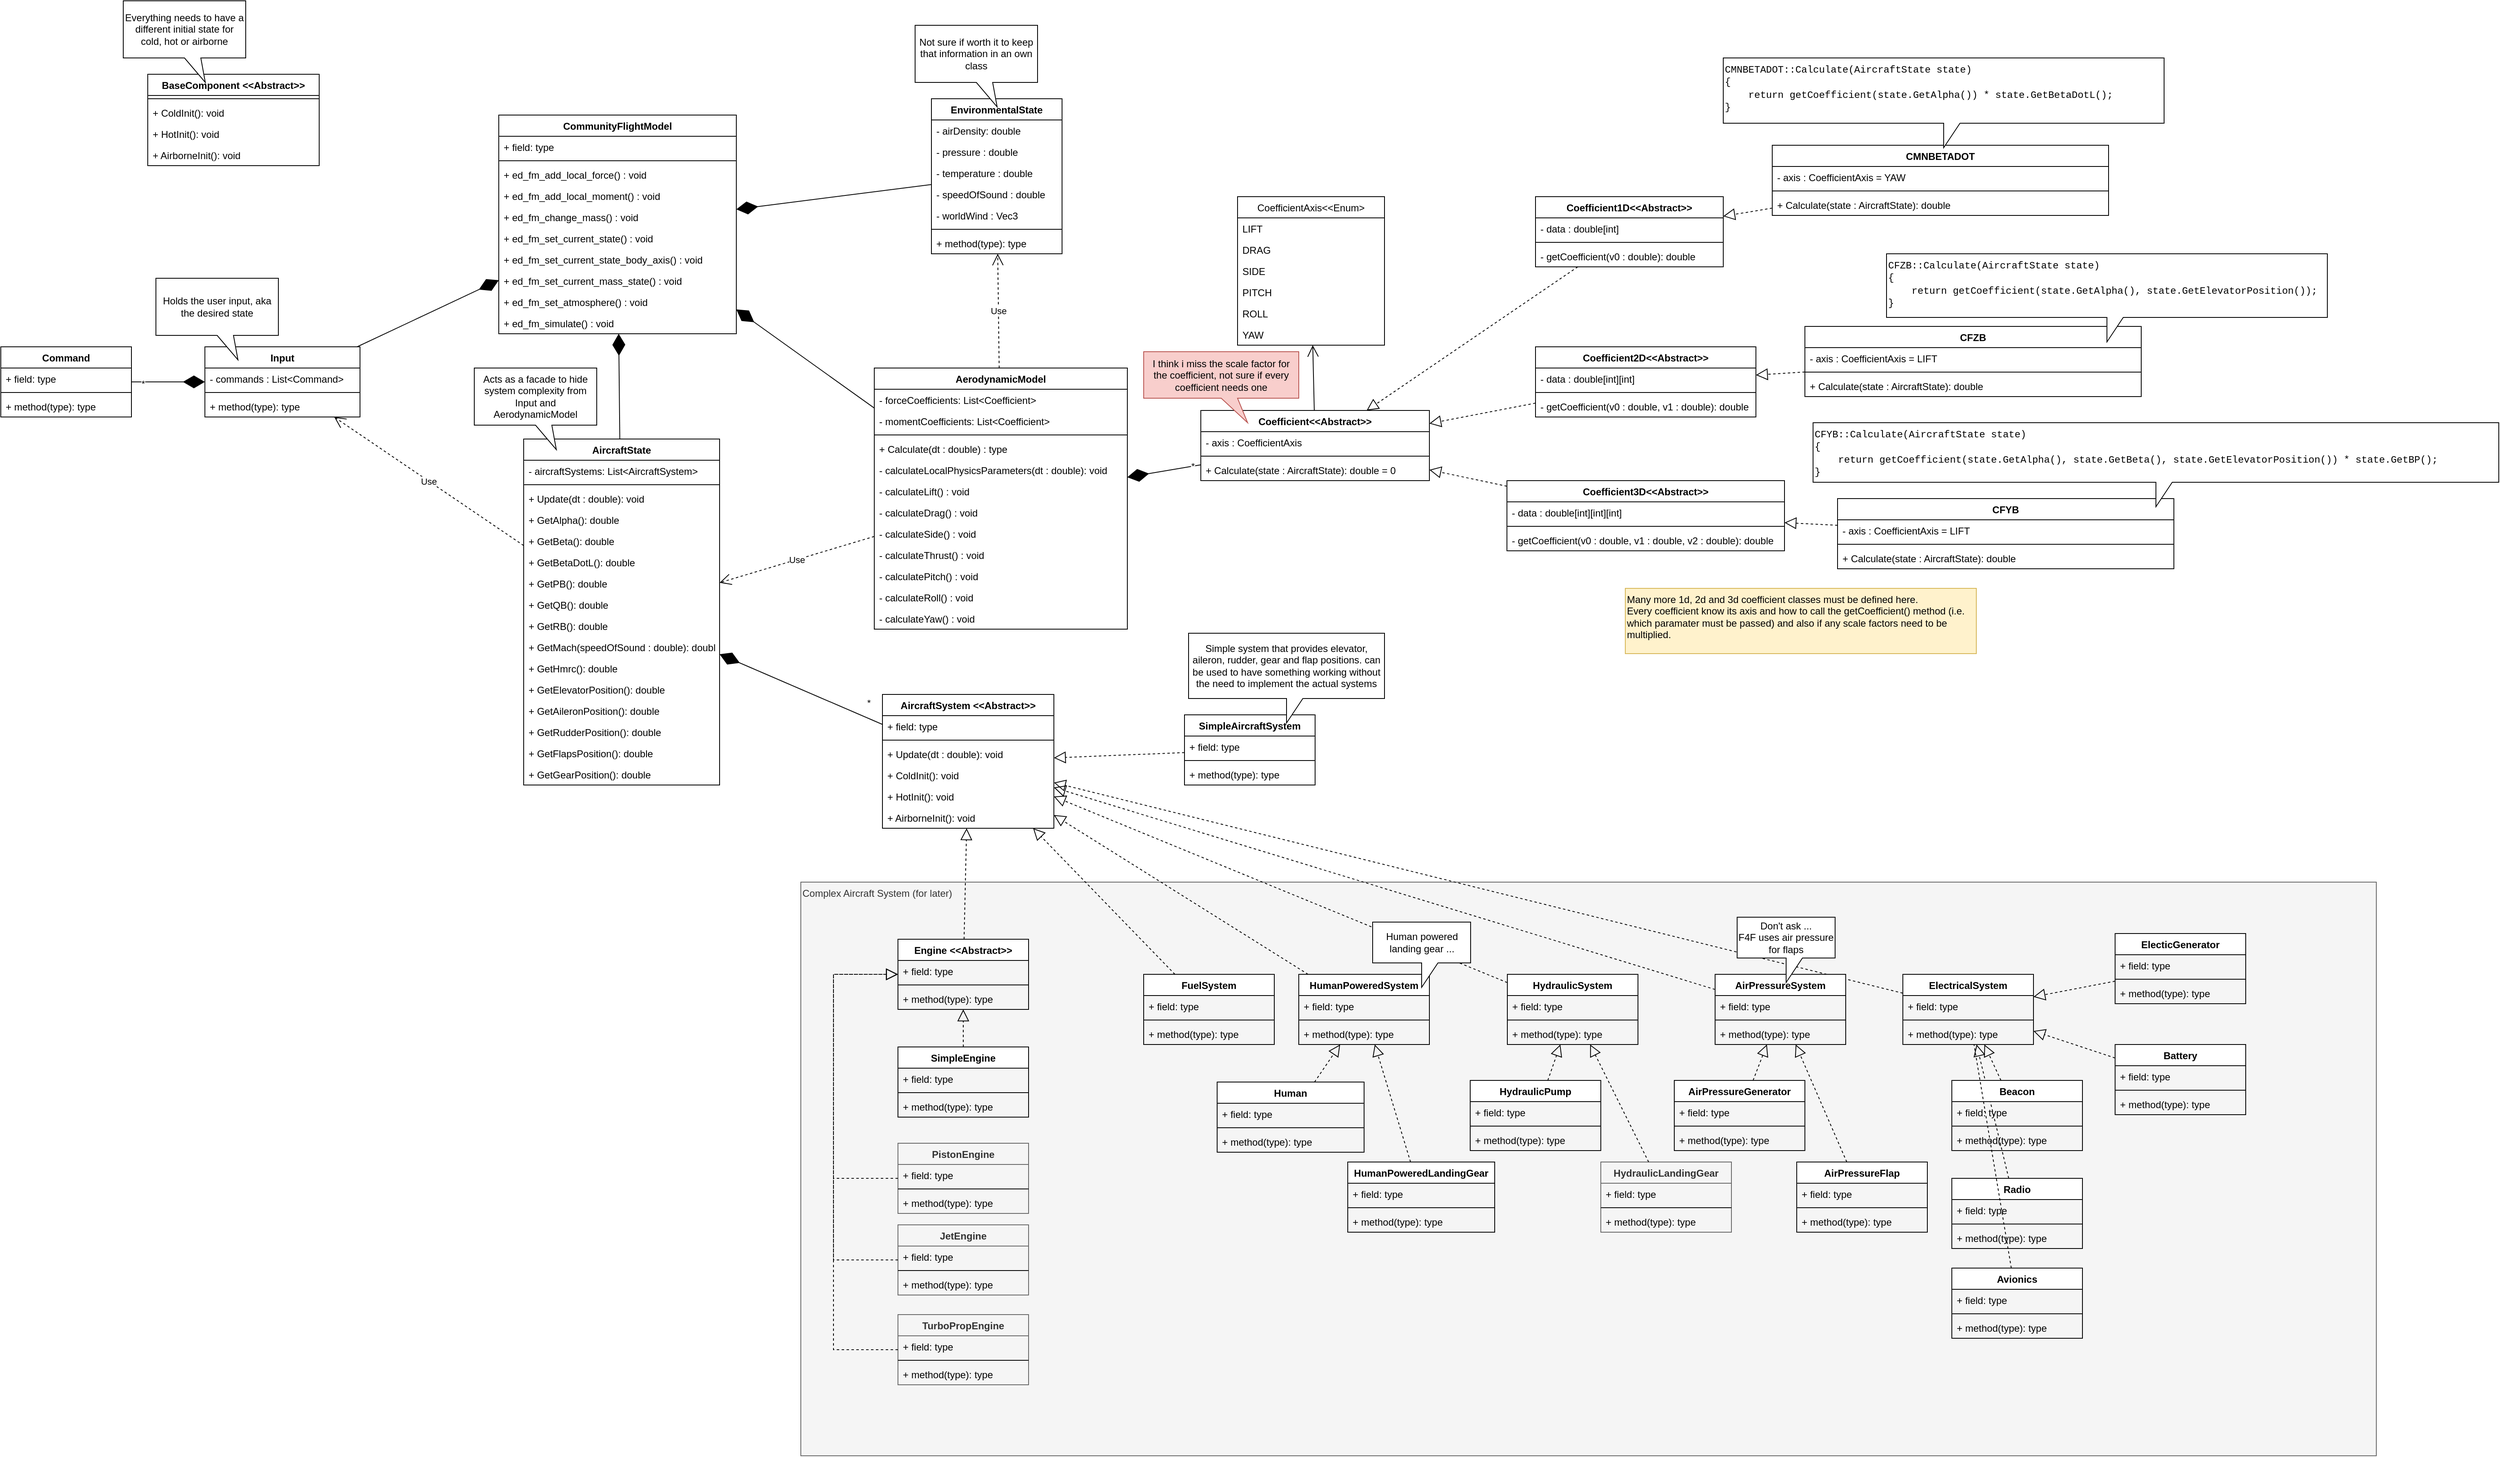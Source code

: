 <mxfile version="16.1.2" type="github">
  <diagram id="ayrWfxRkvkhZxIaLV-r1" name="Page-1">
    <mxGraphModel dx="3999" dy="2932" grid="1" gridSize="10" guides="1" tooltips="1" connect="1" arrows="1" fold="1" page="1" pageScale="1" pageWidth="827" pageHeight="1169" math="0" shadow="0">
      <root>
        <mxCell id="0" />
        <mxCell id="1" parent="0" />
        <mxCell id="BIoIZSFnLaRXP3XJdqJq-96" value="Complex Aircraft System (for later)" style="rounded=0;whiteSpace=wrap;html=1;align=left;verticalAlign=top;fillColor=#f5f5f5;fontColor=#333333;strokeColor=#666666;" vertex="1" parent="1">
          <mxGeometry x="890" y="530" width="1930" height="703" as="geometry" />
        </mxCell>
        <mxCell id="hqKsF4QJngWxF_Nzv7ht-1" value="SimpleEngine" style="swimlane;fontStyle=1;align=center;verticalAlign=top;childLayout=stackLayout;horizontal=1;startSize=26;horizontalStack=0;resizeParent=1;resizeParentMax=0;resizeLast=0;collapsible=1;marginBottom=0;" parent="1" vertex="1">
          <mxGeometry x="1009" y="732" width="160" height="86" as="geometry" />
        </mxCell>
        <mxCell id="hqKsF4QJngWxF_Nzv7ht-2" value="+ field: type" style="text;strokeColor=none;fillColor=none;align=left;verticalAlign=top;spacingLeft=4;spacingRight=4;overflow=hidden;rotatable=0;points=[[0,0.5],[1,0.5]];portConstraint=eastwest;" parent="hqKsF4QJngWxF_Nzv7ht-1" vertex="1">
          <mxGeometry y="26" width="160" height="26" as="geometry" />
        </mxCell>
        <mxCell id="hqKsF4QJngWxF_Nzv7ht-3" value="" style="line;strokeWidth=1;fillColor=none;align=left;verticalAlign=middle;spacingTop=-1;spacingLeft=3;spacingRight=3;rotatable=0;labelPosition=right;points=[];portConstraint=eastwest;" parent="hqKsF4QJngWxF_Nzv7ht-1" vertex="1">
          <mxGeometry y="52" width="160" height="8" as="geometry" />
        </mxCell>
        <mxCell id="hqKsF4QJngWxF_Nzv7ht-4" value="+ method(type): type" style="text;strokeColor=none;fillColor=none;align=left;verticalAlign=top;spacingLeft=4;spacingRight=4;overflow=hidden;rotatable=0;points=[[0,0.5],[1,0.5]];portConstraint=eastwest;" parent="hqKsF4QJngWxF_Nzv7ht-1" vertex="1">
          <mxGeometry y="60" width="160" height="26" as="geometry" />
        </mxCell>
        <mxCell id="hqKsF4QJngWxF_Nzv7ht-6" value="PistonEngine" style="swimlane;fontStyle=1;align=center;verticalAlign=top;childLayout=stackLayout;horizontal=1;startSize=26;horizontalStack=0;resizeParent=1;resizeParentMax=0;resizeLast=0;collapsible=1;marginBottom=0;fillColor=#f5f5f5;fontColor=#333333;strokeColor=#666666;" parent="1" vertex="1">
          <mxGeometry x="1009" y="850" width="160" height="86" as="geometry" />
        </mxCell>
        <mxCell id="hqKsF4QJngWxF_Nzv7ht-7" value="+ field: type" style="text;strokeColor=none;fillColor=none;align=left;verticalAlign=top;spacingLeft=4;spacingRight=4;overflow=hidden;rotatable=0;points=[[0,0.5],[1,0.5]];portConstraint=eastwest;" parent="hqKsF4QJngWxF_Nzv7ht-6" vertex="1">
          <mxGeometry y="26" width="160" height="26" as="geometry" />
        </mxCell>
        <mxCell id="hqKsF4QJngWxF_Nzv7ht-8" value="" style="line;strokeWidth=1;fillColor=none;align=left;verticalAlign=middle;spacingTop=-1;spacingLeft=3;spacingRight=3;rotatable=0;labelPosition=right;points=[];portConstraint=eastwest;" parent="hqKsF4QJngWxF_Nzv7ht-6" vertex="1">
          <mxGeometry y="52" width="160" height="8" as="geometry" />
        </mxCell>
        <mxCell id="hqKsF4QJngWxF_Nzv7ht-9" value="+ method(type): type" style="text;strokeColor=none;fillColor=none;align=left;verticalAlign=top;spacingLeft=4;spacingRight=4;overflow=hidden;rotatable=0;points=[[0,0.5],[1,0.5]];portConstraint=eastwest;" parent="hqKsF4QJngWxF_Nzv7ht-6" vertex="1">
          <mxGeometry y="60" width="160" height="26" as="geometry" />
        </mxCell>
        <mxCell id="hqKsF4QJngWxF_Nzv7ht-10" value="JetEngine" style="swimlane;fontStyle=1;align=center;verticalAlign=top;childLayout=stackLayout;horizontal=1;startSize=26;horizontalStack=0;resizeParent=1;resizeParentMax=0;resizeLast=0;collapsible=1;marginBottom=0;fillColor=#f5f5f5;fontColor=#333333;strokeColor=#666666;" parent="1" vertex="1">
          <mxGeometry x="1009" y="950" width="160" height="86" as="geometry" />
        </mxCell>
        <mxCell id="hqKsF4QJngWxF_Nzv7ht-11" value="+ field: type" style="text;strokeColor=none;fillColor=none;align=left;verticalAlign=top;spacingLeft=4;spacingRight=4;overflow=hidden;rotatable=0;points=[[0,0.5],[1,0.5]];portConstraint=eastwest;" parent="hqKsF4QJngWxF_Nzv7ht-10" vertex="1">
          <mxGeometry y="26" width="160" height="26" as="geometry" />
        </mxCell>
        <mxCell id="hqKsF4QJngWxF_Nzv7ht-12" value="" style="line;strokeWidth=1;fillColor=none;align=left;verticalAlign=middle;spacingTop=-1;spacingLeft=3;spacingRight=3;rotatable=0;labelPosition=right;points=[];portConstraint=eastwest;" parent="hqKsF4QJngWxF_Nzv7ht-10" vertex="1">
          <mxGeometry y="52" width="160" height="8" as="geometry" />
        </mxCell>
        <mxCell id="hqKsF4QJngWxF_Nzv7ht-13" value="+ method(type): type" style="text;strokeColor=none;fillColor=none;align=left;verticalAlign=top;spacingLeft=4;spacingRight=4;overflow=hidden;rotatable=0;points=[[0,0.5],[1,0.5]];portConstraint=eastwest;" parent="hqKsF4QJngWxF_Nzv7ht-10" vertex="1">
          <mxGeometry y="60" width="160" height="26" as="geometry" />
        </mxCell>
        <mxCell id="hqKsF4QJngWxF_Nzv7ht-15" value="CommunityFlightModel" style="swimlane;fontStyle=1;align=center;verticalAlign=top;childLayout=stackLayout;horizontal=1;startSize=26;horizontalStack=0;resizeParent=1;resizeParentMax=0;resizeLast=0;collapsible=1;marginBottom=0;" parent="1" vertex="1">
          <mxGeometry x="520" y="-410" width="291" height="268" as="geometry" />
        </mxCell>
        <mxCell id="hqKsF4QJngWxF_Nzv7ht-16" value="+ field: type" style="text;strokeColor=none;fillColor=none;align=left;verticalAlign=top;spacingLeft=4;spacingRight=4;overflow=hidden;rotatable=0;points=[[0,0.5],[1,0.5]];portConstraint=eastwest;" parent="hqKsF4QJngWxF_Nzv7ht-15" vertex="1">
          <mxGeometry y="26" width="291" height="26" as="geometry" />
        </mxCell>
        <mxCell id="hqKsF4QJngWxF_Nzv7ht-17" value="" style="line;strokeWidth=1;fillColor=none;align=left;verticalAlign=middle;spacingTop=-1;spacingLeft=3;spacingRight=3;rotatable=0;labelPosition=right;points=[];portConstraint=eastwest;" parent="hqKsF4QJngWxF_Nzv7ht-15" vertex="1">
          <mxGeometry y="52" width="291" height="8" as="geometry" />
        </mxCell>
        <mxCell id="hqKsF4QJngWxF_Nzv7ht-18" value="+ ed_fm_add_local_force() : void" style="text;strokeColor=none;fillColor=none;align=left;verticalAlign=top;spacingLeft=4;spacingRight=4;overflow=hidden;rotatable=0;points=[[0,0.5],[1,0.5]];portConstraint=eastwest;" parent="hqKsF4QJngWxF_Nzv7ht-15" vertex="1">
          <mxGeometry y="60" width="291" height="26" as="geometry" />
        </mxCell>
        <mxCell id="hqKsF4QJngWxF_Nzv7ht-21" value="+ ed_fm_add_local_moment() : void" style="text;strokeColor=none;fillColor=none;align=left;verticalAlign=top;spacingLeft=4;spacingRight=4;overflow=hidden;rotatable=0;points=[[0,0.5],[1,0.5]];portConstraint=eastwest;" parent="hqKsF4QJngWxF_Nzv7ht-15" vertex="1">
          <mxGeometry y="86" width="291" height="26" as="geometry" />
        </mxCell>
        <mxCell id="hqKsF4QJngWxF_Nzv7ht-23" value="+ ed_fm_change_mass() : void" style="text;strokeColor=none;fillColor=none;align=left;verticalAlign=top;spacingLeft=4;spacingRight=4;overflow=hidden;rotatable=0;points=[[0,0.5],[1,0.5]];portConstraint=eastwest;" parent="hqKsF4QJngWxF_Nzv7ht-15" vertex="1">
          <mxGeometry y="112" width="291" height="26" as="geometry" />
        </mxCell>
        <mxCell id="hqKsF4QJngWxF_Nzv7ht-25" value="+ ed_fm_set_current_state() : void" style="text;strokeColor=none;fillColor=none;align=left;verticalAlign=top;spacingLeft=4;spacingRight=4;overflow=hidden;rotatable=0;points=[[0,0.5],[1,0.5]];portConstraint=eastwest;" parent="hqKsF4QJngWxF_Nzv7ht-15" vertex="1">
          <mxGeometry y="138" width="291" height="26" as="geometry" />
        </mxCell>
        <mxCell id="hqKsF4QJngWxF_Nzv7ht-24" value="+ ed_fm_set_current_state_body_axis() : void" style="text;strokeColor=none;fillColor=none;align=left;verticalAlign=top;spacingLeft=4;spacingRight=4;overflow=hidden;rotatable=0;points=[[0,0.5],[1,0.5]];portConstraint=eastwest;" parent="hqKsF4QJngWxF_Nzv7ht-15" vertex="1">
          <mxGeometry y="164" width="291" height="26" as="geometry" />
        </mxCell>
        <mxCell id="hqKsF4QJngWxF_Nzv7ht-38" value="+ ed_fm_set_current_mass_state() : void" style="text;strokeColor=none;fillColor=none;align=left;verticalAlign=top;spacingLeft=4;spacingRight=4;overflow=hidden;rotatable=0;points=[[0,0.5],[1,0.5]];portConstraint=eastwest;" parent="hqKsF4QJngWxF_Nzv7ht-15" vertex="1">
          <mxGeometry y="190" width="291" height="26" as="geometry" />
        </mxCell>
        <mxCell id="hqKsF4QJngWxF_Nzv7ht-39" value="+ ed_fm_set_atmosphere() : void" style="text;strokeColor=none;fillColor=none;align=left;verticalAlign=top;spacingLeft=4;spacingRight=4;overflow=hidden;rotatable=0;points=[[0,0.5],[1,0.5]];portConstraint=eastwest;" parent="hqKsF4QJngWxF_Nzv7ht-15" vertex="1">
          <mxGeometry y="216" width="291" height="26" as="geometry" />
        </mxCell>
        <mxCell id="hqKsF4QJngWxF_Nzv7ht-40" value="+ ed_fm_simulate() : void" style="text;strokeColor=none;fillColor=none;align=left;verticalAlign=top;spacingLeft=4;spacingRight=4;overflow=hidden;rotatable=0;points=[[0,0.5],[1,0.5]];portConstraint=eastwest;" parent="hqKsF4QJngWxF_Nzv7ht-15" vertex="1">
          <mxGeometry y="242" width="291" height="26" as="geometry" />
        </mxCell>
        <mxCell id="hqKsF4QJngWxF_Nzv7ht-26" value="EnvironmentalState" style="swimlane;fontStyle=1;align=center;verticalAlign=top;childLayout=stackLayout;horizontal=1;startSize=26;horizontalStack=0;resizeParent=1;resizeParentMax=0;resizeLast=0;collapsible=1;marginBottom=0;" parent="1" vertex="1">
          <mxGeometry x="1050" y="-430" width="160" height="190" as="geometry" />
        </mxCell>
        <mxCell id="hqKsF4QJngWxF_Nzv7ht-27" value="- airDensity: double" style="text;strokeColor=none;fillColor=none;align=left;verticalAlign=top;spacingLeft=4;spacingRight=4;overflow=hidden;rotatable=0;points=[[0,0.5],[1,0.5]];portConstraint=eastwest;" parent="hqKsF4QJngWxF_Nzv7ht-26" vertex="1">
          <mxGeometry y="26" width="160" height="26" as="geometry" />
        </mxCell>
        <mxCell id="BIoIZSFnLaRXP3XJdqJq-18" value="- pressure : double" style="text;strokeColor=none;fillColor=none;align=left;verticalAlign=top;spacingLeft=4;spacingRight=4;overflow=hidden;rotatable=0;points=[[0,0.5],[1,0.5]];portConstraint=eastwest;" vertex="1" parent="hqKsF4QJngWxF_Nzv7ht-26">
          <mxGeometry y="52" width="160" height="26" as="geometry" />
        </mxCell>
        <mxCell id="BIoIZSFnLaRXP3XJdqJq-20" value="- temperature : double" style="text;strokeColor=none;fillColor=none;align=left;verticalAlign=top;spacingLeft=4;spacingRight=4;overflow=hidden;rotatable=0;points=[[0,0.5],[1,0.5]];portConstraint=eastwest;" vertex="1" parent="hqKsF4QJngWxF_Nzv7ht-26">
          <mxGeometry y="78" width="160" height="26" as="geometry" />
        </mxCell>
        <mxCell id="BIoIZSFnLaRXP3XJdqJq-21" value="- speedOfSound : double" style="text;strokeColor=none;fillColor=none;align=left;verticalAlign=top;spacingLeft=4;spacingRight=4;overflow=hidden;rotatable=0;points=[[0,0.5],[1,0.5]];portConstraint=eastwest;" vertex="1" parent="hqKsF4QJngWxF_Nzv7ht-26">
          <mxGeometry y="104" width="160" height="26" as="geometry" />
        </mxCell>
        <mxCell id="BIoIZSFnLaRXP3XJdqJq-19" value="- worldWind : Vec3" style="text;strokeColor=none;fillColor=none;align=left;verticalAlign=top;spacingLeft=4;spacingRight=4;overflow=hidden;rotatable=0;points=[[0,0.5],[1,0.5]];portConstraint=eastwest;" vertex="1" parent="hqKsF4QJngWxF_Nzv7ht-26">
          <mxGeometry y="130" width="160" height="26" as="geometry" />
        </mxCell>
        <mxCell id="hqKsF4QJngWxF_Nzv7ht-28" value="" style="line;strokeWidth=1;fillColor=none;align=left;verticalAlign=middle;spacingTop=-1;spacingLeft=3;spacingRight=3;rotatable=0;labelPosition=right;points=[];portConstraint=eastwest;" parent="hqKsF4QJngWxF_Nzv7ht-26" vertex="1">
          <mxGeometry y="156" width="160" height="8" as="geometry" />
        </mxCell>
        <mxCell id="hqKsF4QJngWxF_Nzv7ht-29" value="+ method(type): type" style="text;strokeColor=none;fillColor=none;align=left;verticalAlign=top;spacingLeft=4;spacingRight=4;overflow=hidden;rotatable=0;points=[[0,0.5],[1,0.5]];portConstraint=eastwest;" parent="hqKsF4QJngWxF_Nzv7ht-26" vertex="1">
          <mxGeometry y="164" width="160" height="26" as="geometry" />
        </mxCell>
        <mxCell id="hqKsF4QJngWxF_Nzv7ht-30" value="Input" style="swimlane;fontStyle=1;align=center;verticalAlign=top;childLayout=stackLayout;horizontal=1;startSize=26;horizontalStack=0;resizeParent=1;resizeParentMax=0;resizeLast=0;collapsible=1;marginBottom=0;" parent="1" vertex="1">
          <mxGeometry x="160" y="-126" width="190" height="86" as="geometry" />
        </mxCell>
        <mxCell id="hqKsF4QJngWxF_Nzv7ht-31" value="- commands : List&lt;Command&gt;" style="text;strokeColor=none;fillColor=none;align=left;verticalAlign=top;spacingLeft=4;spacingRight=4;overflow=hidden;rotatable=0;points=[[0,0.5],[1,0.5]];portConstraint=eastwest;" parent="hqKsF4QJngWxF_Nzv7ht-30" vertex="1">
          <mxGeometry y="26" width="190" height="26" as="geometry" />
        </mxCell>
        <mxCell id="hqKsF4QJngWxF_Nzv7ht-32" value="" style="line;strokeWidth=1;fillColor=none;align=left;verticalAlign=middle;spacingTop=-1;spacingLeft=3;spacingRight=3;rotatable=0;labelPosition=right;points=[];portConstraint=eastwest;" parent="hqKsF4QJngWxF_Nzv7ht-30" vertex="1">
          <mxGeometry y="52" width="190" height="8" as="geometry" />
        </mxCell>
        <mxCell id="hqKsF4QJngWxF_Nzv7ht-33" value="+ method(type): type" style="text;strokeColor=none;fillColor=none;align=left;verticalAlign=top;spacingLeft=4;spacingRight=4;overflow=hidden;rotatable=0;points=[[0,0.5],[1,0.5]];portConstraint=eastwest;" parent="hqKsF4QJngWxF_Nzv7ht-30" vertex="1">
          <mxGeometry y="60" width="190" height="26" as="geometry" />
        </mxCell>
        <mxCell id="hqKsF4QJngWxF_Nzv7ht-34" value="HumanPoweredSystem" style="swimlane;fontStyle=1;align=center;verticalAlign=top;childLayout=stackLayout;horizontal=1;startSize=26;horizontalStack=0;resizeParent=1;resizeParentMax=0;resizeLast=0;collapsible=1;marginBottom=0;" parent="1" vertex="1">
          <mxGeometry x="1500" y="643" width="160" height="86" as="geometry" />
        </mxCell>
        <mxCell id="hqKsF4QJngWxF_Nzv7ht-35" value="+ field: type" style="text;strokeColor=none;fillColor=none;align=left;verticalAlign=top;spacingLeft=4;spacingRight=4;overflow=hidden;rotatable=0;points=[[0,0.5],[1,0.5]];portConstraint=eastwest;" parent="hqKsF4QJngWxF_Nzv7ht-34" vertex="1">
          <mxGeometry y="26" width="160" height="26" as="geometry" />
        </mxCell>
        <mxCell id="hqKsF4QJngWxF_Nzv7ht-36" value="" style="line;strokeWidth=1;fillColor=none;align=left;verticalAlign=middle;spacingTop=-1;spacingLeft=3;spacingRight=3;rotatable=0;labelPosition=right;points=[];portConstraint=eastwest;" parent="hqKsF4QJngWxF_Nzv7ht-34" vertex="1">
          <mxGeometry y="52" width="160" height="8" as="geometry" />
        </mxCell>
        <mxCell id="hqKsF4QJngWxF_Nzv7ht-37" value="+ method(type): type" style="text;strokeColor=none;fillColor=none;align=left;verticalAlign=top;spacingLeft=4;spacingRight=4;overflow=hidden;rotatable=0;points=[[0,0.5],[1,0.5]];portConstraint=eastwest;" parent="hqKsF4QJngWxF_Nzv7ht-34" vertex="1">
          <mxGeometry y="60" width="160" height="26" as="geometry" />
        </mxCell>
        <mxCell id="hqKsF4QJngWxF_Nzv7ht-41" value="AircraftSystem &lt;&lt;Abstract&gt;&gt;" style="swimlane;fontStyle=1;align=center;verticalAlign=top;childLayout=stackLayout;horizontal=1;startSize=26;horizontalStack=0;resizeParent=1;resizeParentMax=0;resizeLast=0;collapsible=1;marginBottom=0;" parent="1" vertex="1">
          <mxGeometry x="990" y="300" width="210" height="164" as="geometry" />
        </mxCell>
        <mxCell id="hqKsF4QJngWxF_Nzv7ht-42" value="+ field: type" style="text;strokeColor=none;fillColor=none;align=left;verticalAlign=top;spacingLeft=4;spacingRight=4;overflow=hidden;rotatable=0;points=[[0,0.5],[1,0.5]];portConstraint=eastwest;" parent="hqKsF4QJngWxF_Nzv7ht-41" vertex="1">
          <mxGeometry y="26" width="210" height="26" as="geometry" />
        </mxCell>
        <mxCell id="hqKsF4QJngWxF_Nzv7ht-43" value="" style="line;strokeWidth=1;fillColor=none;align=left;verticalAlign=middle;spacingTop=-1;spacingLeft=3;spacingRight=3;rotatable=0;labelPosition=right;points=[];portConstraint=eastwest;" parent="hqKsF4QJngWxF_Nzv7ht-41" vertex="1">
          <mxGeometry y="52" width="210" height="8" as="geometry" />
        </mxCell>
        <mxCell id="hqKsF4QJngWxF_Nzv7ht-44" value="+ Update(dt : double): void" style="text;strokeColor=none;fillColor=none;align=left;verticalAlign=top;spacingLeft=4;spacingRight=4;overflow=hidden;rotatable=0;points=[[0,0.5],[1,0.5]];portConstraint=eastwest;" parent="hqKsF4QJngWxF_Nzv7ht-41" vertex="1">
          <mxGeometry y="60" width="210" height="26" as="geometry" />
        </mxCell>
        <mxCell id="hqKsF4QJngWxF_Nzv7ht-146" value="+ ColdInit(): void" style="text;strokeColor=none;fillColor=none;align=left;verticalAlign=top;spacingLeft=4;spacingRight=4;overflow=hidden;rotatable=0;points=[[0,0.5],[1,0.5]];portConstraint=eastwest;" parent="hqKsF4QJngWxF_Nzv7ht-41" vertex="1">
          <mxGeometry y="86" width="210" height="26" as="geometry" />
        </mxCell>
        <mxCell id="hqKsF4QJngWxF_Nzv7ht-147" value="+ HotInit(): void" style="text;strokeColor=none;fillColor=none;align=left;verticalAlign=top;spacingLeft=4;spacingRight=4;overflow=hidden;rotatable=0;points=[[0,0.5],[1,0.5]];portConstraint=eastwest;" parent="hqKsF4QJngWxF_Nzv7ht-41" vertex="1">
          <mxGeometry y="112" width="210" height="26" as="geometry" />
        </mxCell>
        <mxCell id="hqKsF4QJngWxF_Nzv7ht-148" value="+ AirborneInit(): void" style="text;strokeColor=none;fillColor=none;align=left;verticalAlign=top;spacingLeft=4;spacingRight=4;overflow=hidden;rotatable=0;points=[[0,0.5],[1,0.5]];portConstraint=eastwest;" parent="hqKsF4QJngWxF_Nzv7ht-41" vertex="1">
          <mxGeometry y="138" width="210" height="26" as="geometry" />
        </mxCell>
        <mxCell id="hqKsF4QJngWxF_Nzv7ht-46" value="" style="endArrow=block;dashed=1;endFill=0;endSize=12;html=1;rounded=0;" parent="1" source="hqKsF4QJngWxF_Nzv7ht-34" target="hqKsF4QJngWxF_Nzv7ht-41" edge="1">
          <mxGeometry width="160" relative="1" as="geometry">
            <mxPoint x="1562.412" y="593" as="sourcePoint" />
            <mxPoint x="1547.588" y="509" as="targetPoint" />
          </mxGeometry>
        </mxCell>
        <mxCell id="hqKsF4QJngWxF_Nzv7ht-50" value="Engine &lt;&lt;Abstract&gt;&gt;" style="swimlane;fontStyle=1;align=center;verticalAlign=top;childLayout=stackLayout;horizontal=1;startSize=26;horizontalStack=0;resizeParent=1;resizeParentMax=0;resizeLast=0;collapsible=1;marginBottom=0;" parent="1" vertex="1">
          <mxGeometry x="1009" y="600" width="160" height="86" as="geometry" />
        </mxCell>
        <mxCell id="hqKsF4QJngWxF_Nzv7ht-51" value="+ field: type" style="text;strokeColor=none;fillColor=none;align=left;verticalAlign=top;spacingLeft=4;spacingRight=4;overflow=hidden;rotatable=0;points=[[0,0.5],[1,0.5]];portConstraint=eastwest;" parent="hqKsF4QJngWxF_Nzv7ht-50" vertex="1">
          <mxGeometry y="26" width="160" height="26" as="geometry" />
        </mxCell>
        <mxCell id="hqKsF4QJngWxF_Nzv7ht-52" value="" style="line;strokeWidth=1;fillColor=none;align=left;verticalAlign=middle;spacingTop=-1;spacingLeft=3;spacingRight=3;rotatable=0;labelPosition=right;points=[];portConstraint=eastwest;" parent="hqKsF4QJngWxF_Nzv7ht-50" vertex="1">
          <mxGeometry y="52" width="160" height="8" as="geometry" />
        </mxCell>
        <mxCell id="hqKsF4QJngWxF_Nzv7ht-53" value="+ method(type): type" style="text;strokeColor=none;fillColor=none;align=left;verticalAlign=top;spacingLeft=4;spacingRight=4;overflow=hidden;rotatable=0;points=[[0,0.5],[1,0.5]];portConstraint=eastwest;" parent="hqKsF4QJngWxF_Nzv7ht-50" vertex="1">
          <mxGeometry y="60" width="160" height="26" as="geometry" />
        </mxCell>
        <mxCell id="hqKsF4QJngWxF_Nzv7ht-54" value="" style="endArrow=block;dashed=1;endFill=0;endSize=12;html=1;rounded=0;" parent="1" source="hqKsF4QJngWxF_Nzv7ht-50" target="hqKsF4QJngWxF_Nzv7ht-41" edge="1">
          <mxGeometry width="160" relative="1" as="geometry">
            <mxPoint x="1585.442" y="593" as="sourcePoint" />
            <mxPoint x="1605.552" y="537" as="targetPoint" />
          </mxGeometry>
        </mxCell>
        <mxCell id="hqKsF4QJngWxF_Nzv7ht-55" value="" style="endArrow=block;dashed=1;endFill=0;endSize=12;html=1;rounded=0;" parent="1" source="hqKsF4QJngWxF_Nzv7ht-1" target="hqKsF4QJngWxF_Nzv7ht-50" edge="1">
          <mxGeometry width="160" relative="1" as="geometry">
            <mxPoint x="1174" y="730" as="sourcePoint" />
            <mxPoint x="1310" y="532.142" as="targetPoint" />
          </mxGeometry>
        </mxCell>
        <mxCell id="hqKsF4QJngWxF_Nzv7ht-56" value="" style="endArrow=block;dashed=1;endFill=0;endSize=12;html=1;rounded=0;" parent="1" source="hqKsF4QJngWxF_Nzv7ht-6" target="hqKsF4QJngWxF_Nzv7ht-50" edge="1">
          <mxGeometry width="160" relative="1" as="geometry">
            <mxPoint x="888.554" y="785" as="sourcePoint" />
            <mxPoint x="1030.446" y="696" as="targetPoint" />
            <Array as="points">
              <mxPoint x="930" y="893" />
              <mxPoint x="930" y="643" />
            </Array>
          </mxGeometry>
        </mxCell>
        <mxCell id="hqKsF4QJngWxF_Nzv7ht-57" value="" style="endArrow=block;dashed=1;endFill=0;endSize=12;html=1;rounded=0;" parent="1" source="hqKsF4QJngWxF_Nzv7ht-10" target="hqKsF4QJngWxF_Nzv7ht-50" edge="1">
          <mxGeometry width="160" relative="1" as="geometry">
            <mxPoint x="1031.869" y="785" as="sourcePoint" />
            <mxPoint x="1077.131" y="696" as="targetPoint" />
            <Array as="points">
              <mxPoint x="930" y="993" />
              <mxPoint x="930" y="643" />
            </Array>
          </mxGeometry>
        </mxCell>
        <mxCell id="hqKsF4QJngWxF_Nzv7ht-58" value="TurboPropEngine" style="swimlane;fontStyle=1;align=center;verticalAlign=top;childLayout=stackLayout;horizontal=1;startSize=26;horizontalStack=0;resizeParent=1;resizeParentMax=0;resizeLast=0;collapsible=1;marginBottom=0;fillColor=#f5f5f5;fontColor=#333333;strokeColor=#666666;" parent="1" vertex="1">
          <mxGeometry x="1009" y="1060" width="160" height="86" as="geometry" />
        </mxCell>
        <mxCell id="hqKsF4QJngWxF_Nzv7ht-59" value="+ field: type" style="text;strokeColor=none;fillColor=none;align=left;verticalAlign=top;spacingLeft=4;spacingRight=4;overflow=hidden;rotatable=0;points=[[0,0.5],[1,0.5]];portConstraint=eastwest;" parent="hqKsF4QJngWxF_Nzv7ht-58" vertex="1">
          <mxGeometry y="26" width="160" height="26" as="geometry" />
        </mxCell>
        <mxCell id="hqKsF4QJngWxF_Nzv7ht-60" value="" style="line;strokeWidth=1;fillColor=none;align=left;verticalAlign=middle;spacingTop=-1;spacingLeft=3;spacingRight=3;rotatable=0;labelPosition=right;points=[];portConstraint=eastwest;" parent="hqKsF4QJngWxF_Nzv7ht-58" vertex="1">
          <mxGeometry y="52" width="160" height="8" as="geometry" />
        </mxCell>
        <mxCell id="hqKsF4QJngWxF_Nzv7ht-61" value="+ method(type): type" style="text;strokeColor=none;fillColor=none;align=left;verticalAlign=top;spacingLeft=4;spacingRight=4;overflow=hidden;rotatable=0;points=[[0,0.5],[1,0.5]];portConstraint=eastwest;" parent="hqKsF4QJngWxF_Nzv7ht-58" vertex="1">
          <mxGeometry y="60" width="160" height="26" as="geometry" />
        </mxCell>
        <mxCell id="hqKsF4QJngWxF_Nzv7ht-62" value="" style="endArrow=block;dashed=1;endFill=0;endSize=12;html=1;rounded=0;" parent="1" source="hqKsF4QJngWxF_Nzv7ht-58" target="hqKsF4QJngWxF_Nzv7ht-50" edge="1">
          <mxGeometry width="160" relative="1" as="geometry">
            <mxPoint x="1019" y="1003" as="sourcePoint" />
            <mxPoint x="1019" y="653" as="targetPoint" />
            <Array as="points">
              <mxPoint x="930" y="1103" />
              <mxPoint x="930" y="643" />
            </Array>
          </mxGeometry>
        </mxCell>
        <mxCell id="hqKsF4QJngWxF_Nzv7ht-63" value="Avionics" style="swimlane;fontStyle=1;align=center;verticalAlign=top;childLayout=stackLayout;horizontal=1;startSize=26;horizontalStack=0;resizeParent=1;resizeParentMax=0;resizeLast=0;collapsible=1;marginBottom=0;" parent="1" vertex="1">
          <mxGeometry x="2300" y="1003" width="160" height="86" as="geometry" />
        </mxCell>
        <mxCell id="hqKsF4QJngWxF_Nzv7ht-64" value="+ field: type" style="text;strokeColor=none;fillColor=none;align=left;verticalAlign=top;spacingLeft=4;spacingRight=4;overflow=hidden;rotatable=0;points=[[0,0.5],[1,0.5]];portConstraint=eastwest;" parent="hqKsF4QJngWxF_Nzv7ht-63" vertex="1">
          <mxGeometry y="26" width="160" height="26" as="geometry" />
        </mxCell>
        <mxCell id="hqKsF4QJngWxF_Nzv7ht-65" value="" style="line;strokeWidth=1;fillColor=none;align=left;verticalAlign=middle;spacingTop=-1;spacingLeft=3;spacingRight=3;rotatable=0;labelPosition=right;points=[];portConstraint=eastwest;" parent="hqKsF4QJngWxF_Nzv7ht-63" vertex="1">
          <mxGeometry y="52" width="160" height="8" as="geometry" />
        </mxCell>
        <mxCell id="hqKsF4QJngWxF_Nzv7ht-66" value="+ method(type): type" style="text;strokeColor=none;fillColor=none;align=left;verticalAlign=top;spacingLeft=4;spacingRight=4;overflow=hidden;rotatable=0;points=[[0,0.5],[1,0.5]];portConstraint=eastwest;" parent="hqKsF4QJngWxF_Nzv7ht-63" vertex="1">
          <mxGeometry y="60" width="160" height="26" as="geometry" />
        </mxCell>
        <mxCell id="hqKsF4QJngWxF_Nzv7ht-67" value="FuelSystem" style="swimlane;fontStyle=1;align=center;verticalAlign=top;childLayout=stackLayout;horizontal=1;startSize=26;horizontalStack=0;resizeParent=1;resizeParentMax=0;resizeLast=0;collapsible=1;marginBottom=0;" parent="1" vertex="1">
          <mxGeometry x="1310" y="643" width="160" height="86" as="geometry" />
        </mxCell>
        <mxCell id="hqKsF4QJngWxF_Nzv7ht-68" value="+ field: type" style="text;strokeColor=none;fillColor=none;align=left;verticalAlign=top;spacingLeft=4;spacingRight=4;overflow=hidden;rotatable=0;points=[[0,0.5],[1,0.5]];portConstraint=eastwest;" parent="hqKsF4QJngWxF_Nzv7ht-67" vertex="1">
          <mxGeometry y="26" width="160" height="26" as="geometry" />
        </mxCell>
        <mxCell id="hqKsF4QJngWxF_Nzv7ht-69" value="" style="line;strokeWidth=1;fillColor=none;align=left;verticalAlign=middle;spacingTop=-1;spacingLeft=3;spacingRight=3;rotatable=0;labelPosition=right;points=[];portConstraint=eastwest;" parent="hqKsF4QJngWxF_Nzv7ht-67" vertex="1">
          <mxGeometry y="52" width="160" height="8" as="geometry" />
        </mxCell>
        <mxCell id="hqKsF4QJngWxF_Nzv7ht-70" value="+ method(type): type" style="text;strokeColor=none;fillColor=none;align=left;verticalAlign=top;spacingLeft=4;spacingRight=4;overflow=hidden;rotatable=0;points=[[0,0.5],[1,0.5]];portConstraint=eastwest;" parent="hqKsF4QJngWxF_Nzv7ht-67" vertex="1">
          <mxGeometry y="60" width="160" height="26" as="geometry" />
        </mxCell>
        <mxCell id="hqKsF4QJngWxF_Nzv7ht-71" value="" style="endArrow=block;dashed=1;endFill=0;endSize=12;html=1;rounded=0;startArrow=none;" parent="1" source="hqKsF4QJngWxF_Nzv7ht-87" target="hqKsF4QJngWxF_Nzv7ht-41" edge="1">
          <mxGeometry width="160" relative="1" as="geometry">
            <mxPoint x="2147.541" y="453" as="sourcePoint" />
            <mxPoint x="2020" y="377.311" as="targetPoint" />
          </mxGeometry>
        </mxCell>
        <mxCell id="hqKsF4QJngWxF_Nzv7ht-72" value="" style="endArrow=block;dashed=1;endFill=0;endSize=12;html=1;rounded=0;" parent="1" source="hqKsF4QJngWxF_Nzv7ht-67" target="hqKsF4QJngWxF_Nzv7ht-41" edge="1">
          <mxGeometry width="160" relative="1" as="geometry">
            <mxPoint x="1715.055" y="593" as="sourcePoint" />
            <mxPoint x="1682.569" y="537" as="targetPoint" />
          </mxGeometry>
        </mxCell>
        <mxCell id="hqKsF4QJngWxF_Nzv7ht-73" value="Radio" style="swimlane;fontStyle=1;align=center;verticalAlign=top;childLayout=stackLayout;horizontal=1;startSize=26;horizontalStack=0;resizeParent=1;resizeParentMax=0;resizeLast=0;collapsible=1;marginBottom=0;" parent="1" vertex="1">
          <mxGeometry x="2300" y="893" width="160" height="86" as="geometry" />
        </mxCell>
        <mxCell id="hqKsF4QJngWxF_Nzv7ht-74" value="+ field: type" style="text;strokeColor=none;fillColor=none;align=left;verticalAlign=top;spacingLeft=4;spacingRight=4;overflow=hidden;rotatable=0;points=[[0,0.5],[1,0.5]];portConstraint=eastwest;" parent="hqKsF4QJngWxF_Nzv7ht-73" vertex="1">
          <mxGeometry y="26" width="160" height="26" as="geometry" />
        </mxCell>
        <mxCell id="hqKsF4QJngWxF_Nzv7ht-75" value="" style="line;strokeWidth=1;fillColor=none;align=left;verticalAlign=middle;spacingTop=-1;spacingLeft=3;spacingRight=3;rotatable=0;labelPosition=right;points=[];portConstraint=eastwest;" parent="hqKsF4QJngWxF_Nzv7ht-73" vertex="1">
          <mxGeometry y="52" width="160" height="8" as="geometry" />
        </mxCell>
        <mxCell id="hqKsF4QJngWxF_Nzv7ht-76" value="+ method(type): type" style="text;strokeColor=none;fillColor=none;align=left;verticalAlign=top;spacingLeft=4;spacingRight=4;overflow=hidden;rotatable=0;points=[[0,0.5],[1,0.5]];portConstraint=eastwest;" parent="hqKsF4QJngWxF_Nzv7ht-73" vertex="1">
          <mxGeometry y="60" width="160" height="26" as="geometry" />
        </mxCell>
        <mxCell id="hqKsF4QJngWxF_Nzv7ht-77" value="" style="endArrow=block;dashed=1;endFill=0;endSize=12;html=1;rounded=0;" parent="1" source="hqKsF4QJngWxF_Nzv7ht-73" target="hqKsF4QJngWxF_Nzv7ht-87" edge="1">
          <mxGeometry width="160" relative="1" as="geometry">
            <mxPoint x="2216" y="627.327" as="sourcePoint" />
            <mxPoint x="1896" y="512.634" as="targetPoint" />
          </mxGeometry>
        </mxCell>
        <mxCell id="hqKsF4QJngWxF_Nzv7ht-78" value="Beacon" style="swimlane;fontStyle=1;align=center;verticalAlign=top;childLayout=stackLayout;horizontal=1;startSize=26;horizontalStack=0;resizeParent=1;resizeParentMax=0;resizeLast=0;collapsible=1;marginBottom=0;" parent="1" vertex="1">
          <mxGeometry x="2300" y="773" width="160" height="86" as="geometry" />
        </mxCell>
        <mxCell id="hqKsF4QJngWxF_Nzv7ht-79" value="+ field: type" style="text;strokeColor=none;fillColor=none;align=left;verticalAlign=top;spacingLeft=4;spacingRight=4;overflow=hidden;rotatable=0;points=[[0,0.5],[1,0.5]];portConstraint=eastwest;" parent="hqKsF4QJngWxF_Nzv7ht-78" vertex="1">
          <mxGeometry y="26" width="160" height="26" as="geometry" />
        </mxCell>
        <mxCell id="hqKsF4QJngWxF_Nzv7ht-80" value="" style="line;strokeWidth=1;fillColor=none;align=left;verticalAlign=middle;spacingTop=-1;spacingLeft=3;spacingRight=3;rotatable=0;labelPosition=right;points=[];portConstraint=eastwest;" parent="hqKsF4QJngWxF_Nzv7ht-78" vertex="1">
          <mxGeometry y="52" width="160" height="8" as="geometry" />
        </mxCell>
        <mxCell id="hqKsF4QJngWxF_Nzv7ht-81" value="+ method(type): type" style="text;strokeColor=none;fillColor=none;align=left;verticalAlign=top;spacingLeft=4;spacingRight=4;overflow=hidden;rotatable=0;points=[[0,0.5],[1,0.5]];portConstraint=eastwest;" parent="hqKsF4QJngWxF_Nzv7ht-78" vertex="1">
          <mxGeometry y="60" width="160" height="26" as="geometry" />
        </mxCell>
        <mxCell id="hqKsF4QJngWxF_Nzv7ht-82" value="" style="endArrow=block;dashed=1;endFill=0;endSize=12;html=1;rounded=0;" parent="1" source="hqKsF4QJngWxF_Nzv7ht-78" target="hqKsF4QJngWxF_Nzv7ht-87" edge="1">
          <mxGeometry width="160" relative="1" as="geometry">
            <mxPoint x="2416" y="635.461" as="sourcePoint" />
            <mxPoint x="1896" y="501.957" as="targetPoint" />
          </mxGeometry>
        </mxCell>
        <mxCell id="hqKsF4QJngWxF_Nzv7ht-83" value="AerodynamicModel" style="swimlane;fontStyle=1;align=center;verticalAlign=top;childLayout=stackLayout;horizontal=1;startSize=26;horizontalStack=0;resizeParent=1;resizeParentMax=0;resizeLast=0;collapsible=1;marginBottom=0;" parent="1" vertex="1">
          <mxGeometry x="980" y="-100" width="310" height="320" as="geometry" />
        </mxCell>
        <mxCell id="hqKsF4QJngWxF_Nzv7ht-84" value="- forceCoefficients: List&lt;Coefficient&gt;" style="text;strokeColor=none;fillColor=none;align=left;verticalAlign=top;spacingLeft=4;spacingRight=4;overflow=hidden;rotatable=0;points=[[0,0.5],[1,0.5]];portConstraint=eastwest;" parent="hqKsF4QJngWxF_Nzv7ht-83" vertex="1">
          <mxGeometry y="26" width="310" height="26" as="geometry" />
        </mxCell>
        <mxCell id="BIoIZSFnLaRXP3XJdqJq-75" value="- momentCoefficients: List&lt;Coefficient&gt;" style="text;strokeColor=none;fillColor=none;align=left;verticalAlign=top;spacingLeft=4;spacingRight=4;overflow=hidden;rotatable=0;points=[[0,0.5],[1,0.5]];portConstraint=eastwest;" vertex="1" parent="hqKsF4QJngWxF_Nzv7ht-83">
          <mxGeometry y="52" width="310" height="26" as="geometry" />
        </mxCell>
        <mxCell id="hqKsF4QJngWxF_Nzv7ht-85" value="" style="line;strokeWidth=1;fillColor=none;align=left;verticalAlign=middle;spacingTop=-1;spacingLeft=3;spacingRight=3;rotatable=0;labelPosition=right;points=[];portConstraint=eastwest;" parent="hqKsF4QJngWxF_Nzv7ht-83" vertex="1">
          <mxGeometry y="78" width="310" height="8" as="geometry" />
        </mxCell>
        <mxCell id="hqKsF4QJngWxF_Nzv7ht-86" value="+ Calculate(dt : double) : type" style="text;strokeColor=none;fillColor=none;align=left;verticalAlign=top;spacingLeft=4;spacingRight=4;overflow=hidden;rotatable=0;points=[[0,0.5],[1,0.5]];portConstraint=eastwest;" parent="hqKsF4QJngWxF_Nzv7ht-83" vertex="1">
          <mxGeometry y="86" width="310" height="26" as="geometry" />
        </mxCell>
        <mxCell id="hqKsF4QJngWxF_Nzv7ht-141" value="- calculateLocalPhysicsParameters(dt : double): void" style="text;strokeColor=none;fillColor=none;align=left;verticalAlign=top;spacingLeft=4;spacingRight=4;overflow=hidden;rotatable=0;points=[[0,0.5],[1,0.5]];portConstraint=eastwest;" parent="hqKsF4QJngWxF_Nzv7ht-83" vertex="1">
          <mxGeometry y="112" width="310" height="26" as="geometry" />
        </mxCell>
        <mxCell id="hqKsF4QJngWxF_Nzv7ht-133" value="- calculateLift() : void" style="text;strokeColor=none;fillColor=none;align=left;verticalAlign=top;spacingLeft=4;spacingRight=4;overflow=hidden;rotatable=0;points=[[0,0.5],[1,0.5]];portConstraint=eastwest;" parent="hqKsF4QJngWxF_Nzv7ht-83" vertex="1">
          <mxGeometry y="138" width="310" height="26" as="geometry" />
        </mxCell>
        <mxCell id="BIoIZSFnLaRXP3XJdqJq-188" value="- calculateDrag() : void" style="text;strokeColor=none;fillColor=none;align=left;verticalAlign=top;spacingLeft=4;spacingRight=4;overflow=hidden;rotatable=0;points=[[0,0.5],[1,0.5]];portConstraint=eastwest;" vertex="1" parent="hqKsF4QJngWxF_Nzv7ht-83">
          <mxGeometry y="164" width="310" height="26" as="geometry" />
        </mxCell>
        <mxCell id="BIoIZSFnLaRXP3XJdqJq-189" value="- calculateSide() : void" style="text;strokeColor=none;fillColor=none;align=left;verticalAlign=top;spacingLeft=4;spacingRight=4;overflow=hidden;rotatable=0;points=[[0,0.5],[1,0.5]];portConstraint=eastwest;" vertex="1" parent="hqKsF4QJngWxF_Nzv7ht-83">
          <mxGeometry y="190" width="310" height="26" as="geometry" />
        </mxCell>
        <mxCell id="BIoIZSFnLaRXP3XJdqJq-190" value="- calculateThrust() : void" style="text;strokeColor=none;fillColor=none;align=left;verticalAlign=top;spacingLeft=4;spacingRight=4;overflow=hidden;rotatable=0;points=[[0,0.5],[1,0.5]];portConstraint=eastwest;" vertex="1" parent="hqKsF4QJngWxF_Nzv7ht-83">
          <mxGeometry y="216" width="310" height="26" as="geometry" />
        </mxCell>
        <mxCell id="BIoIZSFnLaRXP3XJdqJq-191" value="- calculatePitch() : void" style="text;strokeColor=none;fillColor=none;align=left;verticalAlign=top;spacingLeft=4;spacingRight=4;overflow=hidden;rotatable=0;points=[[0,0.5],[1,0.5]];portConstraint=eastwest;" vertex="1" parent="hqKsF4QJngWxF_Nzv7ht-83">
          <mxGeometry y="242" width="310" height="26" as="geometry" />
        </mxCell>
        <mxCell id="hqKsF4QJngWxF_Nzv7ht-134" value="- calculateRoll() : void" style="text;strokeColor=none;fillColor=none;align=left;verticalAlign=top;spacingLeft=4;spacingRight=4;overflow=hidden;rotatable=0;points=[[0,0.5],[1,0.5]];portConstraint=eastwest;" parent="hqKsF4QJngWxF_Nzv7ht-83" vertex="1">
          <mxGeometry y="268" width="310" height="26" as="geometry" />
        </mxCell>
        <mxCell id="BIoIZSFnLaRXP3XJdqJq-192" value="- calculateYaw() : void" style="text;strokeColor=none;fillColor=none;align=left;verticalAlign=top;spacingLeft=4;spacingRight=4;overflow=hidden;rotatable=0;points=[[0,0.5],[1,0.5]];portConstraint=eastwest;" vertex="1" parent="hqKsF4QJngWxF_Nzv7ht-83">
          <mxGeometry y="294" width="310" height="26" as="geometry" />
        </mxCell>
        <mxCell id="hqKsF4QJngWxF_Nzv7ht-91" value="HydraulicSystem" style="swimlane;fontStyle=1;align=center;verticalAlign=top;childLayout=stackLayout;horizontal=1;startSize=26;horizontalStack=0;resizeParent=1;resizeParentMax=0;resizeLast=0;collapsible=1;marginBottom=0;" parent="1" vertex="1">
          <mxGeometry x="1755.5" y="643" width="160" height="86" as="geometry" />
        </mxCell>
        <mxCell id="hqKsF4QJngWxF_Nzv7ht-92" value="+ field: type" style="text;strokeColor=none;fillColor=none;align=left;verticalAlign=top;spacingLeft=4;spacingRight=4;overflow=hidden;rotatable=0;points=[[0,0.5],[1,0.5]];portConstraint=eastwest;" parent="hqKsF4QJngWxF_Nzv7ht-91" vertex="1">
          <mxGeometry y="26" width="160" height="26" as="geometry" />
        </mxCell>
        <mxCell id="hqKsF4QJngWxF_Nzv7ht-93" value="" style="line;strokeWidth=1;fillColor=none;align=left;verticalAlign=middle;spacingTop=-1;spacingLeft=3;spacingRight=3;rotatable=0;labelPosition=right;points=[];portConstraint=eastwest;" parent="hqKsF4QJngWxF_Nzv7ht-91" vertex="1">
          <mxGeometry y="52" width="160" height="8" as="geometry" />
        </mxCell>
        <mxCell id="hqKsF4QJngWxF_Nzv7ht-94" value="+ method(type): type" style="text;strokeColor=none;fillColor=none;align=left;verticalAlign=top;spacingLeft=4;spacingRight=4;overflow=hidden;rotatable=0;points=[[0,0.5],[1,0.5]];portConstraint=eastwest;" parent="hqKsF4QJngWxF_Nzv7ht-91" vertex="1">
          <mxGeometry y="60" width="160" height="26" as="geometry" />
        </mxCell>
        <mxCell id="hqKsF4QJngWxF_Nzv7ht-87" value="ElectricalSystem" style="swimlane;fontStyle=1;align=center;verticalAlign=top;childLayout=stackLayout;horizontal=1;startSize=26;horizontalStack=0;resizeParent=1;resizeParentMax=0;resizeLast=0;collapsible=1;marginBottom=0;" parent="1" vertex="1">
          <mxGeometry x="2240" y="643" width="160" height="86" as="geometry" />
        </mxCell>
        <mxCell id="hqKsF4QJngWxF_Nzv7ht-88" value="+ field: type" style="text;strokeColor=none;fillColor=none;align=left;verticalAlign=top;spacingLeft=4;spacingRight=4;overflow=hidden;rotatable=0;points=[[0,0.5],[1,0.5]];portConstraint=eastwest;" parent="hqKsF4QJngWxF_Nzv7ht-87" vertex="1">
          <mxGeometry y="26" width="160" height="26" as="geometry" />
        </mxCell>
        <mxCell id="hqKsF4QJngWxF_Nzv7ht-89" value="" style="line;strokeWidth=1;fillColor=none;align=left;verticalAlign=middle;spacingTop=-1;spacingLeft=3;spacingRight=3;rotatable=0;labelPosition=right;points=[];portConstraint=eastwest;" parent="hqKsF4QJngWxF_Nzv7ht-87" vertex="1">
          <mxGeometry y="52" width="160" height="8" as="geometry" />
        </mxCell>
        <mxCell id="hqKsF4QJngWxF_Nzv7ht-90" value="+ method(type): type" style="text;strokeColor=none;fillColor=none;align=left;verticalAlign=top;spacingLeft=4;spacingRight=4;overflow=hidden;rotatable=0;points=[[0,0.5],[1,0.5]];portConstraint=eastwest;" parent="hqKsF4QJngWxF_Nzv7ht-87" vertex="1">
          <mxGeometry y="60" width="160" height="26" as="geometry" />
        </mxCell>
        <mxCell id="hqKsF4QJngWxF_Nzv7ht-97" value="" style="endArrow=none;dashed=1;endFill=0;endSize=12;html=1;rounded=0;" parent="1" source="hqKsF4QJngWxF_Nzv7ht-63" target="hqKsF4QJngWxF_Nzv7ht-87" edge="1">
          <mxGeometry width="160" relative="1" as="geometry">
            <mxPoint x="2806" y="697.828" as="sourcePoint" />
            <mxPoint x="1886" y="488.851" as="targetPoint" />
          </mxGeometry>
        </mxCell>
        <mxCell id="hqKsF4QJngWxF_Nzv7ht-98" value="HydraulicLandingGear" style="swimlane;fontStyle=1;align=center;verticalAlign=top;childLayout=stackLayout;horizontal=1;startSize=26;horizontalStack=0;resizeParent=1;resizeParentMax=0;resizeLast=0;collapsible=1;marginBottom=0;fillColor=#f5f5f5;fontColor=#333333;strokeColor=#666666;" parent="1" vertex="1">
          <mxGeometry x="1870" y="873" width="160" height="86" as="geometry" />
        </mxCell>
        <mxCell id="hqKsF4QJngWxF_Nzv7ht-99" value="+ field: type" style="text;strokeColor=none;fillColor=none;align=left;verticalAlign=top;spacingLeft=4;spacingRight=4;overflow=hidden;rotatable=0;points=[[0,0.5],[1,0.5]];portConstraint=eastwest;" parent="hqKsF4QJngWxF_Nzv7ht-98" vertex="1">
          <mxGeometry y="26" width="160" height="26" as="geometry" />
        </mxCell>
        <mxCell id="hqKsF4QJngWxF_Nzv7ht-100" value="" style="line;strokeWidth=1;fillColor=none;align=left;verticalAlign=middle;spacingTop=-1;spacingLeft=3;spacingRight=3;rotatable=0;labelPosition=right;points=[];portConstraint=eastwest;" parent="hqKsF4QJngWxF_Nzv7ht-98" vertex="1">
          <mxGeometry y="52" width="160" height="8" as="geometry" />
        </mxCell>
        <mxCell id="hqKsF4QJngWxF_Nzv7ht-101" value="+ method(type): type" style="text;strokeColor=none;fillColor=none;align=left;verticalAlign=top;spacingLeft=4;spacingRight=4;overflow=hidden;rotatable=0;points=[[0,0.5],[1,0.5]];portConstraint=eastwest;" parent="hqKsF4QJngWxF_Nzv7ht-98" vertex="1">
          <mxGeometry y="60" width="160" height="26" as="geometry" />
        </mxCell>
        <mxCell id="hqKsF4QJngWxF_Nzv7ht-102" value="HumanPoweredLandingGear" style="swimlane;fontStyle=1;align=center;verticalAlign=top;childLayout=stackLayout;horizontal=1;startSize=26;horizontalStack=0;resizeParent=1;resizeParentMax=0;resizeLast=0;collapsible=1;marginBottom=0;" parent="1" vertex="1">
          <mxGeometry x="1560" y="873" width="180" height="86" as="geometry" />
        </mxCell>
        <mxCell id="hqKsF4QJngWxF_Nzv7ht-103" value="+ field: type" style="text;strokeColor=none;fillColor=none;align=left;verticalAlign=top;spacingLeft=4;spacingRight=4;overflow=hidden;rotatable=0;points=[[0,0.5],[1,0.5]];portConstraint=eastwest;" parent="hqKsF4QJngWxF_Nzv7ht-102" vertex="1">
          <mxGeometry y="26" width="180" height="26" as="geometry" />
        </mxCell>
        <mxCell id="hqKsF4QJngWxF_Nzv7ht-104" value="" style="line;strokeWidth=1;fillColor=none;align=left;verticalAlign=middle;spacingTop=-1;spacingLeft=3;spacingRight=3;rotatable=0;labelPosition=right;points=[];portConstraint=eastwest;" parent="hqKsF4QJngWxF_Nzv7ht-102" vertex="1">
          <mxGeometry y="52" width="180" height="8" as="geometry" />
        </mxCell>
        <mxCell id="hqKsF4QJngWxF_Nzv7ht-105" value="+ method(type): type" style="text;strokeColor=none;fillColor=none;align=left;verticalAlign=top;spacingLeft=4;spacingRight=4;overflow=hidden;rotatable=0;points=[[0,0.5],[1,0.5]];portConstraint=eastwest;" parent="hqKsF4QJngWxF_Nzv7ht-102" vertex="1">
          <mxGeometry y="60" width="180" height="26" as="geometry" />
        </mxCell>
        <mxCell id="hqKsF4QJngWxF_Nzv7ht-106" value="HydraulicPump" style="swimlane;fontStyle=1;align=center;verticalAlign=top;childLayout=stackLayout;horizontal=1;startSize=26;horizontalStack=0;resizeParent=1;resizeParentMax=0;resizeLast=0;collapsible=1;marginBottom=0;" parent="1" vertex="1">
          <mxGeometry x="1710" y="773" width="160" height="86" as="geometry" />
        </mxCell>
        <mxCell id="hqKsF4QJngWxF_Nzv7ht-107" value="+ field: type" style="text;strokeColor=none;fillColor=none;align=left;verticalAlign=top;spacingLeft=4;spacingRight=4;overflow=hidden;rotatable=0;points=[[0,0.5],[1,0.5]];portConstraint=eastwest;" parent="hqKsF4QJngWxF_Nzv7ht-106" vertex="1">
          <mxGeometry y="26" width="160" height="26" as="geometry" />
        </mxCell>
        <mxCell id="hqKsF4QJngWxF_Nzv7ht-108" value="" style="line;strokeWidth=1;fillColor=none;align=left;verticalAlign=middle;spacingTop=-1;spacingLeft=3;spacingRight=3;rotatable=0;labelPosition=right;points=[];portConstraint=eastwest;" parent="hqKsF4QJngWxF_Nzv7ht-106" vertex="1">
          <mxGeometry y="52" width="160" height="8" as="geometry" />
        </mxCell>
        <mxCell id="hqKsF4QJngWxF_Nzv7ht-109" value="+ method(type): type" style="text;strokeColor=none;fillColor=none;align=left;verticalAlign=top;spacingLeft=4;spacingRight=4;overflow=hidden;rotatable=0;points=[[0,0.5],[1,0.5]];portConstraint=eastwest;" parent="hqKsF4QJngWxF_Nzv7ht-106" vertex="1">
          <mxGeometry y="60" width="160" height="26" as="geometry" />
        </mxCell>
        <mxCell id="hqKsF4QJngWxF_Nzv7ht-110" value="Battery" style="swimlane;fontStyle=1;align=center;verticalAlign=top;childLayout=stackLayout;horizontal=1;startSize=26;horizontalStack=0;resizeParent=1;resizeParentMax=0;resizeLast=0;collapsible=1;marginBottom=0;" parent="1" vertex="1">
          <mxGeometry x="2500" y="729" width="160" height="86" as="geometry" />
        </mxCell>
        <mxCell id="hqKsF4QJngWxF_Nzv7ht-111" value="+ field: type" style="text;strokeColor=none;fillColor=none;align=left;verticalAlign=top;spacingLeft=4;spacingRight=4;overflow=hidden;rotatable=0;points=[[0,0.5],[1,0.5]];portConstraint=eastwest;" parent="hqKsF4QJngWxF_Nzv7ht-110" vertex="1">
          <mxGeometry y="26" width="160" height="26" as="geometry" />
        </mxCell>
        <mxCell id="hqKsF4QJngWxF_Nzv7ht-112" value="" style="line;strokeWidth=1;fillColor=none;align=left;verticalAlign=middle;spacingTop=-1;spacingLeft=3;spacingRight=3;rotatable=0;labelPosition=right;points=[];portConstraint=eastwest;" parent="hqKsF4QJngWxF_Nzv7ht-110" vertex="1">
          <mxGeometry y="52" width="160" height="8" as="geometry" />
        </mxCell>
        <mxCell id="hqKsF4QJngWxF_Nzv7ht-113" value="+ method(type): type" style="text;strokeColor=none;fillColor=none;align=left;verticalAlign=top;spacingLeft=4;spacingRight=4;overflow=hidden;rotatable=0;points=[[0,0.5],[1,0.5]];portConstraint=eastwest;" parent="hqKsF4QJngWxF_Nzv7ht-110" vertex="1">
          <mxGeometry y="60" width="160" height="26" as="geometry" />
        </mxCell>
        <mxCell id="hqKsF4QJngWxF_Nzv7ht-114" value="ElecticGenerator" style="swimlane;fontStyle=1;align=center;verticalAlign=top;childLayout=stackLayout;horizontal=1;startSize=26;horizontalStack=0;resizeParent=1;resizeParentMax=0;resizeLast=0;collapsible=1;marginBottom=0;" parent="1" vertex="1">
          <mxGeometry x="2500" y="593" width="160" height="86" as="geometry" />
        </mxCell>
        <mxCell id="hqKsF4QJngWxF_Nzv7ht-115" value="+ field: type" style="text;strokeColor=none;fillColor=none;align=left;verticalAlign=top;spacingLeft=4;spacingRight=4;overflow=hidden;rotatable=0;points=[[0,0.5],[1,0.5]];portConstraint=eastwest;" parent="hqKsF4QJngWxF_Nzv7ht-114" vertex="1">
          <mxGeometry y="26" width="160" height="26" as="geometry" />
        </mxCell>
        <mxCell id="hqKsF4QJngWxF_Nzv7ht-116" value="" style="line;strokeWidth=1;fillColor=none;align=left;verticalAlign=middle;spacingTop=-1;spacingLeft=3;spacingRight=3;rotatable=0;labelPosition=right;points=[];portConstraint=eastwest;" parent="hqKsF4QJngWxF_Nzv7ht-114" vertex="1">
          <mxGeometry y="52" width="160" height="8" as="geometry" />
        </mxCell>
        <mxCell id="hqKsF4QJngWxF_Nzv7ht-117" value="+ method(type): type" style="text;strokeColor=none;fillColor=none;align=left;verticalAlign=top;spacingLeft=4;spacingRight=4;overflow=hidden;rotatable=0;points=[[0,0.5],[1,0.5]];portConstraint=eastwest;" parent="hqKsF4QJngWxF_Nzv7ht-114" vertex="1">
          <mxGeometry y="60" width="160" height="26" as="geometry" />
        </mxCell>
        <mxCell id="hqKsF4QJngWxF_Nzv7ht-118" value="AirPressureSystem" style="swimlane;fontStyle=1;align=center;verticalAlign=top;childLayout=stackLayout;horizontal=1;startSize=26;horizontalStack=0;resizeParent=1;resizeParentMax=0;resizeLast=0;collapsible=1;marginBottom=0;" parent="1" vertex="1">
          <mxGeometry x="2010" y="643" width="160" height="86" as="geometry" />
        </mxCell>
        <mxCell id="hqKsF4QJngWxF_Nzv7ht-119" value="+ field: type" style="text;strokeColor=none;fillColor=none;align=left;verticalAlign=top;spacingLeft=4;spacingRight=4;overflow=hidden;rotatable=0;points=[[0,0.5],[1,0.5]];portConstraint=eastwest;" parent="hqKsF4QJngWxF_Nzv7ht-118" vertex="1">
          <mxGeometry y="26" width="160" height="26" as="geometry" />
        </mxCell>
        <mxCell id="hqKsF4QJngWxF_Nzv7ht-120" value="" style="line;strokeWidth=1;fillColor=none;align=left;verticalAlign=middle;spacingTop=-1;spacingLeft=3;spacingRight=3;rotatable=0;labelPosition=right;points=[];portConstraint=eastwest;" parent="hqKsF4QJngWxF_Nzv7ht-118" vertex="1">
          <mxGeometry y="52" width="160" height="8" as="geometry" />
        </mxCell>
        <mxCell id="hqKsF4QJngWxF_Nzv7ht-121" value="+ method(type): type" style="text;strokeColor=none;fillColor=none;align=left;verticalAlign=top;spacingLeft=4;spacingRight=4;overflow=hidden;rotatable=0;points=[[0,0.5],[1,0.5]];portConstraint=eastwest;" parent="hqKsF4QJngWxF_Nzv7ht-118" vertex="1">
          <mxGeometry y="60" width="160" height="26" as="geometry" />
        </mxCell>
        <mxCell id="hqKsF4QJngWxF_Nzv7ht-122" value="AirPressureFlap" style="swimlane;fontStyle=1;align=center;verticalAlign=top;childLayout=stackLayout;horizontal=1;startSize=26;horizontalStack=0;resizeParent=1;resizeParentMax=0;resizeLast=0;collapsible=1;marginBottom=0;" parent="1" vertex="1">
          <mxGeometry x="2110" y="873" width="160" height="86" as="geometry" />
        </mxCell>
        <mxCell id="hqKsF4QJngWxF_Nzv7ht-123" value="+ field: type" style="text;strokeColor=none;fillColor=none;align=left;verticalAlign=top;spacingLeft=4;spacingRight=4;overflow=hidden;rotatable=0;points=[[0,0.5],[1,0.5]];portConstraint=eastwest;" parent="hqKsF4QJngWxF_Nzv7ht-122" vertex="1">
          <mxGeometry y="26" width="160" height="26" as="geometry" />
        </mxCell>
        <mxCell id="hqKsF4QJngWxF_Nzv7ht-124" value="" style="line;strokeWidth=1;fillColor=none;align=left;verticalAlign=middle;spacingTop=-1;spacingLeft=3;spacingRight=3;rotatable=0;labelPosition=right;points=[];portConstraint=eastwest;" parent="hqKsF4QJngWxF_Nzv7ht-122" vertex="1">
          <mxGeometry y="52" width="160" height="8" as="geometry" />
        </mxCell>
        <mxCell id="hqKsF4QJngWxF_Nzv7ht-125" value="+ method(type): type" style="text;strokeColor=none;fillColor=none;align=left;verticalAlign=top;spacingLeft=4;spacingRight=4;overflow=hidden;rotatable=0;points=[[0,0.5],[1,0.5]];portConstraint=eastwest;" parent="hqKsF4QJngWxF_Nzv7ht-122" vertex="1">
          <mxGeometry y="60" width="160" height="26" as="geometry" />
        </mxCell>
        <mxCell id="hqKsF4QJngWxF_Nzv7ht-126" value="" style="endArrow=block;dashed=1;endFill=0;endSize=12;html=1;rounded=0;" parent="1" source="hqKsF4QJngWxF_Nzv7ht-102" target="hqKsF4QJngWxF_Nzv7ht-34" edge="1">
          <mxGeometry width="160" relative="1" as="geometry">
            <mxPoint x="1522.293" y="653" as="sourcePoint" />
            <mxPoint x="1410" y="581.684" as="targetPoint" />
          </mxGeometry>
        </mxCell>
        <mxCell id="hqKsF4QJngWxF_Nzv7ht-128" value="" style="endArrow=block;dashed=1;endFill=0;endSize=12;html=1;rounded=0;" parent="1" source="hqKsF4QJngWxF_Nzv7ht-98" target="hqKsF4QJngWxF_Nzv7ht-91" edge="1">
          <mxGeometry width="160" relative="1" as="geometry">
            <mxPoint x="1740" y="785" as="sourcePoint" />
            <mxPoint x="1740" y="739" as="targetPoint" />
          </mxGeometry>
        </mxCell>
        <mxCell id="hqKsF4QJngWxF_Nzv7ht-129" value="AirPressureGenerator" style="swimlane;fontStyle=1;align=center;verticalAlign=top;childLayout=stackLayout;horizontal=1;startSize=26;horizontalStack=0;resizeParent=1;resizeParentMax=0;resizeLast=0;collapsible=1;marginBottom=0;" parent="1" vertex="1">
          <mxGeometry x="1960" y="773" width="160" height="86" as="geometry" />
        </mxCell>
        <mxCell id="hqKsF4QJngWxF_Nzv7ht-130" value="+ field: type" style="text;strokeColor=none;fillColor=none;align=left;verticalAlign=top;spacingLeft=4;spacingRight=4;overflow=hidden;rotatable=0;points=[[0,0.5],[1,0.5]];portConstraint=eastwest;" parent="hqKsF4QJngWxF_Nzv7ht-129" vertex="1">
          <mxGeometry y="26" width="160" height="26" as="geometry" />
        </mxCell>
        <mxCell id="hqKsF4QJngWxF_Nzv7ht-131" value="" style="line;strokeWidth=1;fillColor=none;align=left;verticalAlign=middle;spacingTop=-1;spacingLeft=3;spacingRight=3;rotatable=0;labelPosition=right;points=[];portConstraint=eastwest;" parent="hqKsF4QJngWxF_Nzv7ht-129" vertex="1">
          <mxGeometry y="52" width="160" height="8" as="geometry" />
        </mxCell>
        <mxCell id="hqKsF4QJngWxF_Nzv7ht-132" value="+ method(type): type" style="text;strokeColor=none;fillColor=none;align=left;verticalAlign=top;spacingLeft=4;spacingRight=4;overflow=hidden;rotatable=0;points=[[0,0.5],[1,0.5]];portConstraint=eastwest;" parent="hqKsF4QJngWxF_Nzv7ht-129" vertex="1">
          <mxGeometry y="60" width="160" height="26" as="geometry" />
        </mxCell>
        <mxCell id="BIoIZSFnLaRXP3XJdqJq-1" value="AircraftState" style="swimlane;fontStyle=1;align=center;verticalAlign=top;childLayout=stackLayout;horizontal=1;startSize=26;horizontalStack=0;resizeParent=1;resizeParentMax=0;resizeLast=0;collapsible=1;marginBottom=0;" vertex="1" parent="1">
          <mxGeometry x="550.5" y="-13" width="240" height="424" as="geometry" />
        </mxCell>
        <mxCell id="BIoIZSFnLaRXP3XJdqJq-2" value="- aircraftSystems: List&lt;AircraftSystem&gt;" style="text;strokeColor=none;fillColor=none;align=left;verticalAlign=top;spacingLeft=4;spacingRight=4;overflow=hidden;rotatable=0;points=[[0,0.5],[1,0.5]];portConstraint=eastwest;" vertex="1" parent="BIoIZSFnLaRXP3XJdqJq-1">
          <mxGeometry y="26" width="240" height="26" as="geometry" />
        </mxCell>
        <mxCell id="BIoIZSFnLaRXP3XJdqJq-3" value="" style="line;strokeWidth=1;fillColor=none;align=left;verticalAlign=middle;spacingTop=-1;spacingLeft=3;spacingRight=3;rotatable=0;labelPosition=right;points=[];portConstraint=eastwest;" vertex="1" parent="BIoIZSFnLaRXP3XJdqJq-1">
          <mxGeometry y="52" width="240" height="8" as="geometry" />
        </mxCell>
        <mxCell id="BIoIZSFnLaRXP3XJdqJq-133" value="+ Update(dt : double): void" style="text;strokeColor=none;fillColor=none;align=left;verticalAlign=top;spacingLeft=4;spacingRight=4;overflow=hidden;rotatable=0;points=[[0,0.5],[1,0.5]];portConstraint=eastwest;" vertex="1" parent="BIoIZSFnLaRXP3XJdqJq-1">
          <mxGeometry y="60" width="240" height="26" as="geometry" />
        </mxCell>
        <mxCell id="BIoIZSFnLaRXP3XJdqJq-80" value="+ GetAlpha(): double" style="text;strokeColor=none;fillColor=none;align=left;verticalAlign=top;spacingLeft=4;spacingRight=4;overflow=hidden;rotatable=0;points=[[0,0.5],[1,0.5]];portConstraint=eastwest;" vertex="1" parent="BIoIZSFnLaRXP3XJdqJq-1">
          <mxGeometry y="86" width="240" height="26" as="geometry" />
        </mxCell>
        <mxCell id="BIoIZSFnLaRXP3XJdqJq-81" value="+ GetBeta(): double" style="text;strokeColor=none;fillColor=none;align=left;verticalAlign=top;spacingLeft=4;spacingRight=4;overflow=hidden;rotatable=0;points=[[0,0.5],[1,0.5]];portConstraint=eastwest;" vertex="1" parent="BIoIZSFnLaRXP3XJdqJq-1">
          <mxGeometry y="112" width="240" height="26" as="geometry" />
        </mxCell>
        <mxCell id="BIoIZSFnLaRXP3XJdqJq-146" value="+ GetBetaDotL(): double" style="text;strokeColor=none;fillColor=none;align=left;verticalAlign=top;spacingLeft=4;spacingRight=4;overflow=hidden;rotatable=0;points=[[0,0.5],[1,0.5]];portConstraint=eastwest;" vertex="1" parent="BIoIZSFnLaRXP3XJdqJq-1">
          <mxGeometry y="138" width="240" height="26" as="geometry" />
        </mxCell>
        <mxCell id="BIoIZSFnLaRXP3XJdqJq-172" value="+ GetPB(): double" style="text;strokeColor=none;fillColor=none;align=left;verticalAlign=top;spacingLeft=4;spacingRight=4;overflow=hidden;rotatable=0;points=[[0,0.5],[1,0.5]];portConstraint=eastwest;" vertex="1" parent="BIoIZSFnLaRXP3XJdqJq-1">
          <mxGeometry y="164" width="240" height="26" as="geometry" />
        </mxCell>
        <mxCell id="BIoIZSFnLaRXP3XJdqJq-173" value="+ GetQB(): double" style="text;strokeColor=none;fillColor=none;align=left;verticalAlign=top;spacingLeft=4;spacingRight=4;overflow=hidden;rotatable=0;points=[[0,0.5],[1,0.5]];portConstraint=eastwest;" vertex="1" parent="BIoIZSFnLaRXP3XJdqJq-1">
          <mxGeometry y="190" width="240" height="26" as="geometry" />
        </mxCell>
        <mxCell id="BIoIZSFnLaRXP3XJdqJq-174" value="+ GetRB(): double" style="text;strokeColor=none;fillColor=none;align=left;verticalAlign=top;spacingLeft=4;spacingRight=4;overflow=hidden;rotatable=0;points=[[0,0.5],[1,0.5]];portConstraint=eastwest;" vertex="1" parent="BIoIZSFnLaRXP3XJdqJq-1">
          <mxGeometry y="216" width="240" height="26" as="geometry" />
        </mxCell>
        <mxCell id="BIoIZSFnLaRXP3XJdqJq-82" value="+ GetMach(speedOfSound : double): double" style="text;strokeColor=none;fillColor=none;align=left;verticalAlign=top;spacingLeft=4;spacingRight=4;overflow=hidden;rotatable=0;points=[[0,0.5],[1,0.5]];portConstraint=eastwest;" vertex="1" parent="BIoIZSFnLaRXP3XJdqJq-1">
          <mxGeometry y="242" width="240" height="26" as="geometry" />
        </mxCell>
        <mxCell id="BIoIZSFnLaRXP3XJdqJq-83" value="+ GetHmrc(): double" style="text;strokeColor=none;fillColor=none;align=left;verticalAlign=top;spacingLeft=4;spacingRight=4;overflow=hidden;rotatable=0;points=[[0,0.5],[1,0.5]];portConstraint=eastwest;" vertex="1" parent="BIoIZSFnLaRXP3XJdqJq-1">
          <mxGeometry y="268" width="240" height="26" as="geometry" />
        </mxCell>
        <mxCell id="BIoIZSFnLaRXP3XJdqJq-4" value="+ GetElevatorPosition(): double" style="text;strokeColor=none;fillColor=none;align=left;verticalAlign=top;spacingLeft=4;spacingRight=4;overflow=hidden;rotatable=0;points=[[0,0.5],[1,0.5]];portConstraint=eastwest;" vertex="1" parent="BIoIZSFnLaRXP3XJdqJq-1">
          <mxGeometry y="294" width="240" height="26" as="geometry" />
        </mxCell>
        <mxCell id="BIoIZSFnLaRXP3XJdqJq-29" value="+ GetAileronPosition(): double" style="text;strokeColor=none;fillColor=none;align=left;verticalAlign=top;spacingLeft=4;spacingRight=4;overflow=hidden;rotatable=0;points=[[0,0.5],[1,0.5]];portConstraint=eastwest;" vertex="1" parent="BIoIZSFnLaRXP3XJdqJq-1">
          <mxGeometry y="320" width="240" height="26" as="geometry" />
        </mxCell>
        <mxCell id="BIoIZSFnLaRXP3XJdqJq-30" value="+ GetRudderPosition(): double" style="text;strokeColor=none;fillColor=none;align=left;verticalAlign=top;spacingLeft=4;spacingRight=4;overflow=hidden;rotatable=0;points=[[0,0.5],[1,0.5]];portConstraint=eastwest;" vertex="1" parent="BIoIZSFnLaRXP3XJdqJq-1">
          <mxGeometry y="346" width="240" height="26" as="geometry" />
        </mxCell>
        <mxCell id="BIoIZSFnLaRXP3XJdqJq-31" value="+ GetFlapsPosition(): double" style="text;strokeColor=none;fillColor=none;align=left;verticalAlign=top;spacingLeft=4;spacingRight=4;overflow=hidden;rotatable=0;points=[[0,0.5],[1,0.5]];portConstraint=eastwest;" vertex="1" parent="BIoIZSFnLaRXP3XJdqJq-1">
          <mxGeometry y="372" width="240" height="26" as="geometry" />
        </mxCell>
        <mxCell id="BIoIZSFnLaRXP3XJdqJq-32" value="+ GetGearPosition(): double" style="text;strokeColor=none;fillColor=none;align=left;verticalAlign=top;spacingLeft=4;spacingRight=4;overflow=hidden;rotatable=0;points=[[0,0.5],[1,0.5]];portConstraint=eastwest;" vertex="1" parent="BIoIZSFnLaRXP3XJdqJq-1">
          <mxGeometry y="398" width="240" height="26" as="geometry" />
        </mxCell>
        <mxCell id="BIoIZSFnLaRXP3XJdqJq-8" value="Use" style="endArrow=open;endSize=12;dashed=1;html=1;rounded=0;" edge="1" parent="1" source="hqKsF4QJngWxF_Nzv7ht-83" target="BIoIZSFnLaRXP3XJdqJq-1">
          <mxGeometry width="160" relative="1" as="geometry">
            <mxPoint x="870" y="60" as="sourcePoint" />
            <mxPoint x="1030" y="60" as="targetPoint" />
          </mxGeometry>
        </mxCell>
        <mxCell id="BIoIZSFnLaRXP3XJdqJq-9" value="Use" style="endArrow=open;endSize=12;dashed=1;html=1;rounded=0;" edge="1" parent="1" source="hqKsF4QJngWxF_Nzv7ht-83" target="hqKsF4QJngWxF_Nzv7ht-26">
          <mxGeometry width="160" relative="1" as="geometry">
            <mxPoint x="1384" y="123.076" as="sourcePoint" />
            <mxPoint x="1130" y="206.671" as="targetPoint" />
          </mxGeometry>
        </mxCell>
        <mxCell id="BIoIZSFnLaRXP3XJdqJq-10" value="" style="endArrow=diamondThin;endFill=1;endSize=24;html=1;rounded=0;" edge="1" parent="1" source="BIoIZSFnLaRXP3XJdqJq-1" target="hqKsF4QJngWxF_Nzv7ht-15">
          <mxGeometry width="160" relative="1" as="geometry">
            <mxPoint x="940" y="10" as="sourcePoint" />
            <mxPoint x="1100" y="10" as="targetPoint" />
          </mxGeometry>
        </mxCell>
        <mxCell id="BIoIZSFnLaRXP3XJdqJq-12" value="" style="endArrow=diamondThin;endFill=1;endSize=24;html=1;rounded=0;" edge="1" parent="1" source="hqKsF4QJngWxF_Nzv7ht-26" target="hqKsF4QJngWxF_Nzv7ht-15">
          <mxGeometry width="160" relative="1" as="geometry">
            <mxPoint x="1042.106" y="150" as="sourcePoint" />
            <mxPoint x="793.589" y="-132" as="targetPoint" />
          </mxGeometry>
        </mxCell>
        <mxCell id="BIoIZSFnLaRXP3XJdqJq-13" value="" style="endArrow=diamondThin;endFill=1;endSize=24;html=1;rounded=0;" edge="1" parent="1" source="hqKsF4QJngWxF_Nzv7ht-83" target="hqKsF4QJngWxF_Nzv7ht-15">
          <mxGeometry width="160" relative="1" as="geometry">
            <mxPoint x="980" y="-148.001" as="sourcePoint" />
            <mxPoint x="821" y="-209.616" as="targetPoint" />
          </mxGeometry>
        </mxCell>
        <mxCell id="BIoIZSFnLaRXP3XJdqJq-14" value="Acts as a facade to hide system complexity from Input and AerodynamicModel" style="shape=callout;whiteSpace=wrap;html=1;perimeter=calloutPerimeter;position2=0.67;" vertex="1" parent="1">
          <mxGeometry x="490" y="-100" width="150" height="100" as="geometry" />
        </mxCell>
        <mxCell id="BIoIZSFnLaRXP3XJdqJq-15" value="" style="endArrow=diamondThin;endFill=1;endSize=24;html=1;rounded=0;" edge="1" parent="1" source="hqKsF4QJngWxF_Nzv7ht-41" target="BIoIZSFnLaRXP3XJdqJq-1">
          <mxGeometry width="160" relative="1" as="geometry">
            <mxPoint x="2232.338" y="163" as="sourcePoint" />
            <mxPoint x="1760.5" y="358.508" as="targetPoint" />
          </mxGeometry>
        </mxCell>
        <mxCell id="BIoIZSFnLaRXP3XJdqJq-134" value="*" style="edgeLabel;html=1;align=center;verticalAlign=middle;resizable=0;points=[];" vertex="1" connectable="0" parent="BIoIZSFnLaRXP3XJdqJq-15">
          <mxGeometry x="-0.526" y="1" relative="1" as="geometry">
            <mxPoint x="30" y="-8" as="offset" />
          </mxGeometry>
        </mxCell>
        <mxCell id="BIoIZSFnLaRXP3XJdqJq-36" value="" style="endArrow=diamondThin;endFill=1;endSize=24;html=1;rounded=0;" edge="1" parent="1" source="hqKsF4QJngWxF_Nzv7ht-30" target="hqKsF4QJngWxF_Nzv7ht-15">
          <mxGeometry width="160" relative="1" as="geometry">
            <mxPoint x="950" y="180" as="sourcePoint" />
            <mxPoint x="1110" y="180" as="targetPoint" />
          </mxGeometry>
        </mxCell>
        <mxCell id="BIoIZSFnLaRXP3XJdqJq-37" value="BaseComponent &lt;&lt;Abstract&gt;&gt;" style="swimlane;fontStyle=1;align=center;verticalAlign=top;childLayout=stackLayout;horizontal=1;startSize=26;horizontalStack=0;resizeParent=1;resizeParentMax=0;resizeLast=0;collapsible=1;marginBottom=0;" vertex="1" parent="1">
          <mxGeometry x="90" y="-460" width="210" height="112" as="geometry" />
        </mxCell>
        <mxCell id="BIoIZSFnLaRXP3XJdqJq-39" value="" style="line;strokeWidth=1;fillColor=none;align=left;verticalAlign=middle;spacingTop=-1;spacingLeft=3;spacingRight=3;rotatable=0;labelPosition=right;points=[];portConstraint=eastwest;" vertex="1" parent="BIoIZSFnLaRXP3XJdqJq-37">
          <mxGeometry y="26" width="210" height="8" as="geometry" />
        </mxCell>
        <mxCell id="BIoIZSFnLaRXP3XJdqJq-41" value="+ ColdInit(): void" style="text;strokeColor=none;fillColor=none;align=left;verticalAlign=top;spacingLeft=4;spacingRight=4;overflow=hidden;rotatable=0;points=[[0,0.5],[1,0.5]];portConstraint=eastwest;" vertex="1" parent="BIoIZSFnLaRXP3XJdqJq-37">
          <mxGeometry y="34" width="210" height="26" as="geometry" />
        </mxCell>
        <mxCell id="BIoIZSFnLaRXP3XJdqJq-42" value="+ HotInit(): void" style="text;strokeColor=none;fillColor=none;align=left;verticalAlign=top;spacingLeft=4;spacingRight=4;overflow=hidden;rotatable=0;points=[[0,0.5],[1,0.5]];portConstraint=eastwest;" vertex="1" parent="BIoIZSFnLaRXP3XJdqJq-37">
          <mxGeometry y="60" width="210" height="26" as="geometry" />
        </mxCell>
        <mxCell id="BIoIZSFnLaRXP3XJdqJq-43" value="+ AirborneInit(): void" style="text;strokeColor=none;fillColor=none;align=left;verticalAlign=top;spacingLeft=4;spacingRight=4;overflow=hidden;rotatable=0;points=[[0,0.5],[1,0.5]];portConstraint=eastwest;" vertex="1" parent="BIoIZSFnLaRXP3XJdqJq-37">
          <mxGeometry y="86" width="210" height="26" as="geometry" />
        </mxCell>
        <mxCell id="BIoIZSFnLaRXP3XJdqJq-33" value="Everything needs to have a different initial state for cold, hot or airborne" style="shape=callout;whiteSpace=wrap;html=1;perimeter=calloutPerimeter;position2=0.67;" vertex="1" parent="1">
          <mxGeometry x="60" y="-550" width="150" height="100" as="geometry" />
        </mxCell>
        <mxCell id="BIoIZSFnLaRXP3XJdqJq-44" value="Holds the user input, aka the desired state" style="shape=callout;whiteSpace=wrap;html=1;perimeter=calloutPerimeter;position2=0.67;" vertex="1" parent="1">
          <mxGeometry x="100" y="-210" width="150" height="100" as="geometry" />
        </mxCell>
        <mxCell id="BIoIZSFnLaRXP3XJdqJq-45" value="Coefficient&lt;&lt;Abstract&gt;&gt;" style="swimlane;fontStyle=1;align=center;verticalAlign=top;childLayout=stackLayout;horizontal=1;startSize=26;horizontalStack=0;resizeParent=1;resizeParentMax=0;resizeLast=0;collapsible=1;marginBottom=0;" vertex="1" parent="1">
          <mxGeometry x="1380" y="-48" width="280" height="86" as="geometry" />
        </mxCell>
        <mxCell id="BIoIZSFnLaRXP3XJdqJq-46" value="- axis : CoefficientAxis" style="text;strokeColor=none;fillColor=none;align=left;verticalAlign=top;spacingLeft=4;spacingRight=4;overflow=hidden;rotatable=0;points=[[0,0.5],[1,0.5]];portConstraint=eastwest;" vertex="1" parent="BIoIZSFnLaRXP3XJdqJq-45">
          <mxGeometry y="26" width="280" height="26" as="geometry" />
        </mxCell>
        <mxCell id="BIoIZSFnLaRXP3XJdqJq-47" value="" style="line;strokeWidth=1;fillColor=none;align=left;verticalAlign=middle;spacingTop=-1;spacingLeft=3;spacingRight=3;rotatable=0;labelPosition=right;points=[];portConstraint=eastwest;" vertex="1" parent="BIoIZSFnLaRXP3XJdqJq-45">
          <mxGeometry y="52" width="280" height="8" as="geometry" />
        </mxCell>
        <mxCell id="BIoIZSFnLaRXP3XJdqJq-48" value="+ Calculate(state : AircraftState): double = 0" style="text;strokeColor=none;fillColor=none;align=left;verticalAlign=top;spacingLeft=4;spacingRight=4;overflow=hidden;rotatable=0;points=[[0,0.5],[1,0.5]];portConstraint=eastwest;" vertex="1" parent="BIoIZSFnLaRXP3XJdqJq-45">
          <mxGeometry y="60" width="280" height="26" as="geometry" />
        </mxCell>
        <mxCell id="BIoIZSFnLaRXP3XJdqJq-70" value="CoefficientAxis&lt;&lt;Enum&gt;" style="swimlane;fontStyle=0;childLayout=stackLayout;horizontal=1;startSize=26;fillColor=none;horizontalStack=0;resizeParent=1;resizeParentMax=0;resizeLast=0;collapsible=1;marginBottom=0;" vertex="1" parent="1">
          <mxGeometry x="1425" y="-310" width="180" height="182" as="geometry" />
        </mxCell>
        <mxCell id="BIoIZSFnLaRXP3XJdqJq-71" value="LIFT" style="text;strokeColor=none;fillColor=none;align=left;verticalAlign=top;spacingLeft=4;spacingRight=4;overflow=hidden;rotatable=0;points=[[0,0.5],[1,0.5]];portConstraint=eastwest;" vertex="1" parent="BIoIZSFnLaRXP3XJdqJq-70">
          <mxGeometry y="26" width="180" height="26" as="geometry" />
        </mxCell>
        <mxCell id="BIoIZSFnLaRXP3XJdqJq-72" value="DRAG" style="text;strokeColor=none;fillColor=none;align=left;verticalAlign=top;spacingLeft=4;spacingRight=4;overflow=hidden;rotatable=0;points=[[0,0.5],[1,0.5]];portConstraint=eastwest;" vertex="1" parent="BIoIZSFnLaRXP3XJdqJq-70">
          <mxGeometry y="52" width="180" height="26" as="geometry" />
        </mxCell>
        <mxCell id="BIoIZSFnLaRXP3XJdqJq-73" value="SIDE" style="text;strokeColor=none;fillColor=none;align=left;verticalAlign=top;spacingLeft=4;spacingRight=4;overflow=hidden;rotatable=0;points=[[0,0.5],[1,0.5]];portConstraint=eastwest;" vertex="1" parent="BIoIZSFnLaRXP3XJdqJq-70">
          <mxGeometry y="78" width="180" height="26" as="geometry" />
        </mxCell>
        <mxCell id="BIoIZSFnLaRXP3XJdqJq-74" value="PITCH" style="text;strokeColor=none;fillColor=none;align=left;verticalAlign=top;spacingLeft=4;spacingRight=4;overflow=hidden;rotatable=0;points=[[0,0.5],[1,0.5]];portConstraint=eastwest;" vertex="1" parent="BIoIZSFnLaRXP3XJdqJq-70">
          <mxGeometry y="104" width="180" height="26" as="geometry" />
        </mxCell>
        <mxCell id="BIoIZSFnLaRXP3XJdqJq-99" value="ROLL" style="text;strokeColor=none;fillColor=none;align=left;verticalAlign=top;spacingLeft=4;spacingRight=4;overflow=hidden;rotatable=0;points=[[0,0.5],[1,0.5]];portConstraint=eastwest;" vertex="1" parent="BIoIZSFnLaRXP3XJdqJq-70">
          <mxGeometry y="130" width="180" height="26" as="geometry" />
        </mxCell>
        <mxCell id="BIoIZSFnLaRXP3XJdqJq-100" value="YAW" style="text;strokeColor=none;fillColor=none;align=left;verticalAlign=top;spacingLeft=4;spacingRight=4;overflow=hidden;rotatable=0;points=[[0,0.5],[1,0.5]];portConstraint=eastwest;" vertex="1" parent="BIoIZSFnLaRXP3XJdqJq-70">
          <mxGeometry y="156" width="180" height="26" as="geometry" />
        </mxCell>
        <mxCell id="BIoIZSFnLaRXP3XJdqJq-76" value="" style="endArrow=block;dashed=1;endFill=0;endSize=12;html=1;rounded=0;startArrow=none;" edge="1" parent="1" source="hqKsF4QJngWxF_Nzv7ht-118" target="hqKsF4QJngWxF_Nzv7ht-41">
          <mxGeometry width="160" relative="1" as="geometry">
            <mxPoint x="2320" y="609.404" as="sourcePoint" />
            <mxPoint x="1750" y="419.907" as="targetPoint" />
          </mxGeometry>
        </mxCell>
        <mxCell id="BIoIZSFnLaRXP3XJdqJq-77" value="" style="endArrow=block;dashed=1;endFill=0;endSize=12;html=1;rounded=0;" edge="1" parent="1" source="hqKsF4QJngWxF_Nzv7ht-122" target="hqKsF4QJngWxF_Nzv7ht-118">
          <mxGeometry width="160" relative="1" as="geometry">
            <mxPoint x="1921" y="785" as="sourcePoint" />
            <mxPoint x="1921" y="739.0" as="targetPoint" />
          </mxGeometry>
        </mxCell>
        <mxCell id="BIoIZSFnLaRXP3XJdqJq-78" value="" style="endArrow=block;dashed=1;endFill=0;endSize=12;html=1;rounded=0;startArrow=none;" edge="1" parent="1" source="hqKsF4QJngWxF_Nzv7ht-91" target="hqKsF4QJngWxF_Nzv7ht-41">
          <mxGeometry width="160" relative="1" as="geometry">
            <mxPoint x="2050" y="594.598" as="sourcePoint" />
            <mxPoint x="1750" y="439.34" as="targetPoint" />
          </mxGeometry>
        </mxCell>
        <mxCell id="BIoIZSFnLaRXP3XJdqJq-79" value="" style="endArrow=open;endFill=1;endSize=12;html=1;rounded=0;" edge="1" parent="1" source="BIoIZSFnLaRXP3XJdqJq-45" target="BIoIZSFnLaRXP3XJdqJq-70">
          <mxGeometry width="160" relative="1" as="geometry">
            <mxPoint x="1210" as="sourcePoint" />
            <mxPoint x="1370" as="targetPoint" />
          </mxGeometry>
        </mxCell>
        <mxCell id="BIoIZSFnLaRXP3XJdqJq-84" value="Not sure if worth it to keep that information in an own class" style="shape=callout;whiteSpace=wrap;html=1;perimeter=calloutPerimeter;position2=0.67;" vertex="1" parent="1">
          <mxGeometry x="1030" y="-520" width="150" height="100" as="geometry" />
        </mxCell>
        <mxCell id="BIoIZSFnLaRXP3XJdqJq-87" value="" style="endArrow=block;dashed=1;endFill=0;endSize=12;html=1;rounded=0;" edge="1" parent="1" source="hqKsF4QJngWxF_Nzv7ht-106" target="hqKsF4QJngWxF_Nzv7ht-91">
          <mxGeometry width="160" relative="1" as="geometry">
            <mxPoint x="1896.405" y="785" as="sourcePoint" />
            <mxPoint x="1870.095" y="739.0" as="targetPoint" />
          </mxGeometry>
        </mxCell>
        <mxCell id="BIoIZSFnLaRXP3XJdqJq-88" value="" style="endArrow=block;dashed=1;endFill=0;endSize=12;html=1;rounded=0;" edge="1" parent="1" source="hqKsF4QJngWxF_Nzv7ht-129" target="hqKsF4QJngWxF_Nzv7ht-118">
          <mxGeometry width="160" relative="1" as="geometry">
            <mxPoint x="2189.435" y="883" as="sourcePoint" />
            <mxPoint x="2120.565" y="739.0" as="targetPoint" />
          </mxGeometry>
        </mxCell>
        <mxCell id="BIoIZSFnLaRXP3XJdqJq-89" value="Don&#39;t ask ... &lt;br&gt;F4F uses air pressure for flaps" style="shape=callout;whiteSpace=wrap;html=1;perimeter=calloutPerimeter;" vertex="1" parent="1">
          <mxGeometry x="2037" y="573" width="120" height="80" as="geometry" />
        </mxCell>
        <mxCell id="BIoIZSFnLaRXP3XJdqJq-90" value="Human powered landing gear ..." style="shape=callout;whiteSpace=wrap;html=1;perimeter=calloutPerimeter;" vertex="1" parent="1">
          <mxGeometry x="1590.5" y="579" width="120" height="80" as="geometry" />
        </mxCell>
        <mxCell id="BIoIZSFnLaRXP3XJdqJq-91" value="Human" style="swimlane;fontStyle=1;align=center;verticalAlign=top;childLayout=stackLayout;horizontal=1;startSize=26;horizontalStack=0;resizeParent=1;resizeParentMax=0;resizeLast=0;collapsible=1;marginBottom=0;" vertex="1" parent="1">
          <mxGeometry x="1400" y="775" width="180" height="86" as="geometry" />
        </mxCell>
        <mxCell id="BIoIZSFnLaRXP3XJdqJq-92" value="+ field: type" style="text;strokeColor=none;fillColor=none;align=left;verticalAlign=top;spacingLeft=4;spacingRight=4;overflow=hidden;rotatable=0;points=[[0,0.5],[1,0.5]];portConstraint=eastwest;" vertex="1" parent="BIoIZSFnLaRXP3XJdqJq-91">
          <mxGeometry y="26" width="180" height="26" as="geometry" />
        </mxCell>
        <mxCell id="BIoIZSFnLaRXP3XJdqJq-93" value="" style="line;strokeWidth=1;fillColor=none;align=left;verticalAlign=middle;spacingTop=-1;spacingLeft=3;spacingRight=3;rotatable=0;labelPosition=right;points=[];portConstraint=eastwest;" vertex="1" parent="BIoIZSFnLaRXP3XJdqJq-91">
          <mxGeometry y="52" width="180" height="8" as="geometry" />
        </mxCell>
        <mxCell id="BIoIZSFnLaRXP3XJdqJq-94" value="+ method(type): type" style="text;strokeColor=none;fillColor=none;align=left;verticalAlign=top;spacingLeft=4;spacingRight=4;overflow=hidden;rotatable=0;points=[[0,0.5],[1,0.5]];portConstraint=eastwest;" vertex="1" parent="BIoIZSFnLaRXP3XJdqJq-91">
          <mxGeometry y="60" width="180" height="26" as="geometry" />
        </mxCell>
        <mxCell id="BIoIZSFnLaRXP3XJdqJq-95" value="" style="endArrow=block;dashed=1;endFill=0;endSize=12;html=1;rounded=0;" edge="1" parent="1" source="BIoIZSFnLaRXP3XJdqJq-91" target="hqKsF4QJngWxF_Nzv7ht-34">
          <mxGeometry width="160" relative="1" as="geometry">
            <mxPoint x="1646.913" y="883" as="sourcePoint" />
            <mxPoint x="1603.087" y="739" as="targetPoint" />
          </mxGeometry>
        </mxCell>
        <mxCell id="BIoIZSFnLaRXP3XJdqJq-97" value="" style="endArrow=block;dashed=1;endFill=0;endSize=12;html=1;rounded=0;" edge="1" parent="1" source="hqKsF4QJngWxF_Nzv7ht-114" target="hqKsF4QJngWxF_Nzv7ht-87">
          <mxGeometry width="160" relative="1" as="geometry">
            <mxPoint x="2370.154" y="783" as="sourcePoint" />
            <mxPoint x="2349.846" y="739.0" as="targetPoint" />
          </mxGeometry>
        </mxCell>
        <mxCell id="BIoIZSFnLaRXP3XJdqJq-98" value="" style="endArrow=block;dashed=1;endFill=0;endSize=12;html=1;rounded=0;" edge="1" parent="1" source="hqKsF4QJngWxF_Nzv7ht-110" target="hqKsF4QJngWxF_Nzv7ht-87">
          <mxGeometry width="160" relative="1" as="geometry">
            <mxPoint x="2510" y="661.385" as="sourcePoint" />
            <mxPoint x="2410" y="680.615" as="targetPoint" />
          </mxGeometry>
        </mxCell>
        <mxCell id="BIoIZSFnLaRXP3XJdqJq-110" value="Coefficient1D&lt;&lt;Abstract&gt;&gt;" style="swimlane;fontStyle=1;align=center;verticalAlign=top;childLayout=stackLayout;horizontal=1;startSize=26;horizontalStack=0;resizeParent=1;resizeParentMax=0;resizeLast=0;collapsible=1;marginBottom=0;" vertex="1" parent="1">
          <mxGeometry x="1790" y="-310" width="230" height="86" as="geometry" />
        </mxCell>
        <mxCell id="BIoIZSFnLaRXP3XJdqJq-115" value="- data : double[int]" style="text;strokeColor=none;fillColor=none;align=left;verticalAlign=top;spacingLeft=4;spacingRight=4;overflow=hidden;rotatable=0;points=[[0,0.5],[1,0.5]];portConstraint=eastwest;" vertex="1" parent="BIoIZSFnLaRXP3XJdqJq-110">
          <mxGeometry y="26" width="230" height="26" as="geometry" />
        </mxCell>
        <mxCell id="BIoIZSFnLaRXP3XJdqJq-113" value="" style="line;strokeWidth=1;fillColor=none;align=left;verticalAlign=middle;spacingTop=-1;spacingLeft=3;spacingRight=3;rotatable=0;labelPosition=right;points=[];portConstraint=eastwest;" vertex="1" parent="BIoIZSFnLaRXP3XJdqJq-110">
          <mxGeometry y="52" width="230" height="8" as="geometry" />
        </mxCell>
        <mxCell id="BIoIZSFnLaRXP3XJdqJq-144" value="- getCoefficient(v0 : double): double" style="text;strokeColor=none;fillColor=none;align=left;verticalAlign=top;spacingLeft=4;spacingRight=4;overflow=hidden;rotatable=0;points=[[0,0.5],[1,0.5]];portConstraint=eastwest;" vertex="1" parent="BIoIZSFnLaRXP3XJdqJq-110">
          <mxGeometry y="60" width="230" height="26" as="geometry" />
        </mxCell>
        <mxCell id="BIoIZSFnLaRXP3XJdqJq-116" value="Coefficient2D&lt;&lt;Abstract&gt;&gt;" style="swimlane;fontStyle=1;align=center;verticalAlign=top;childLayout=stackLayout;horizontal=1;startSize=26;horizontalStack=0;resizeParent=1;resizeParentMax=0;resizeLast=0;collapsible=1;marginBottom=0;" vertex="1" parent="1">
          <mxGeometry x="1790" y="-126" width="270" height="86" as="geometry" />
        </mxCell>
        <mxCell id="BIoIZSFnLaRXP3XJdqJq-118" value="- data : double[int][int]" style="text;strokeColor=none;fillColor=none;align=left;verticalAlign=top;spacingLeft=4;spacingRight=4;overflow=hidden;rotatable=0;points=[[0,0.5],[1,0.5]];portConstraint=eastwest;" vertex="1" parent="BIoIZSFnLaRXP3XJdqJq-116">
          <mxGeometry y="26" width="270" height="26" as="geometry" />
        </mxCell>
        <mxCell id="BIoIZSFnLaRXP3XJdqJq-117" value="" style="line;strokeWidth=1;fillColor=none;align=left;verticalAlign=middle;spacingTop=-1;spacingLeft=3;spacingRight=3;rotatable=0;labelPosition=right;points=[];portConstraint=eastwest;" vertex="1" parent="BIoIZSFnLaRXP3XJdqJq-116">
          <mxGeometry y="52" width="270" height="8" as="geometry" />
        </mxCell>
        <mxCell id="BIoIZSFnLaRXP3XJdqJq-153" value="- getCoefficient(v0 : double, v1 : double): double" style="text;strokeColor=none;fillColor=none;align=left;verticalAlign=top;spacingLeft=4;spacingRight=4;overflow=hidden;rotatable=0;points=[[0,0.5],[1,0.5]];portConstraint=eastwest;" vertex="1" parent="BIoIZSFnLaRXP3XJdqJq-116">
          <mxGeometry y="60" width="270" height="26" as="geometry" />
        </mxCell>
        <mxCell id="BIoIZSFnLaRXP3XJdqJq-119" value="Coefficient3D&lt;&lt;Abstract&gt;&gt;" style="swimlane;fontStyle=1;align=center;verticalAlign=top;childLayout=stackLayout;horizontal=1;startSize=26;horizontalStack=0;resizeParent=1;resizeParentMax=0;resizeLast=0;collapsible=1;marginBottom=0;" vertex="1" parent="1">
          <mxGeometry x="1755" y="38" width="340" height="86" as="geometry" />
        </mxCell>
        <mxCell id="BIoIZSFnLaRXP3XJdqJq-121" value="- data : double[int][int][int]" style="text;strokeColor=none;fillColor=none;align=left;verticalAlign=top;spacingLeft=4;spacingRight=4;overflow=hidden;rotatable=0;points=[[0,0.5],[1,0.5]];portConstraint=eastwest;" vertex="1" parent="BIoIZSFnLaRXP3XJdqJq-119">
          <mxGeometry y="26" width="340" height="26" as="geometry" />
        </mxCell>
        <mxCell id="BIoIZSFnLaRXP3XJdqJq-120" value="" style="line;strokeWidth=1;fillColor=none;align=left;verticalAlign=middle;spacingTop=-1;spacingLeft=3;spacingRight=3;rotatable=0;labelPosition=right;points=[];portConstraint=eastwest;" vertex="1" parent="BIoIZSFnLaRXP3XJdqJq-119">
          <mxGeometry y="52" width="340" height="8" as="geometry" />
        </mxCell>
        <mxCell id="BIoIZSFnLaRXP3XJdqJq-154" value="- getCoefficient(v0 : double, v1 : double, v2 : double): double" style="text;strokeColor=none;fillColor=none;align=left;verticalAlign=top;spacingLeft=4;spacingRight=4;overflow=hidden;rotatable=0;points=[[0,0.5],[1,0.5]];portConstraint=eastwest;" vertex="1" parent="BIoIZSFnLaRXP3XJdqJq-119">
          <mxGeometry y="60" width="340" height="26" as="geometry" />
        </mxCell>
        <mxCell id="BIoIZSFnLaRXP3XJdqJq-122" value="" style="endArrow=diamondThin;endFill=1;endSize=24;html=1;rounded=0;" edge="1" parent="1" source="BIoIZSFnLaRXP3XJdqJq-45" target="hqKsF4QJngWxF_Nzv7ht-83">
          <mxGeometry width="160" relative="1" as="geometry">
            <mxPoint x="1690" y="-30" as="sourcePoint" />
            <mxPoint x="1850" y="-30" as="targetPoint" />
          </mxGeometry>
        </mxCell>
        <mxCell id="BIoIZSFnLaRXP3XJdqJq-123" value="*" style="edgeLabel;html=1;align=center;verticalAlign=middle;resizable=0;points=[];" vertex="1" connectable="0" parent="BIoIZSFnLaRXP3XJdqJq-122">
          <mxGeometry x="-0.315" relative="1" as="geometry">
            <mxPoint x="21" y="-4" as="offset" />
          </mxGeometry>
        </mxCell>
        <mxCell id="BIoIZSFnLaRXP3XJdqJq-124" value="Use" style="endArrow=open;endSize=12;dashed=1;html=1;rounded=0;" edge="1" parent="1" source="BIoIZSFnLaRXP3XJdqJq-1" target="hqKsF4QJngWxF_Nzv7ht-30">
          <mxGeometry width="160" relative="1" as="geometry">
            <mxPoint x="350" y="110" as="sourcePoint" />
            <mxPoint x="800.5" y="108.09" as="targetPoint" />
          </mxGeometry>
        </mxCell>
        <mxCell id="BIoIZSFnLaRXP3XJdqJq-126" value="Command" style="swimlane;fontStyle=1;align=center;verticalAlign=top;childLayout=stackLayout;horizontal=1;startSize=26;horizontalStack=0;resizeParent=1;resizeParentMax=0;resizeLast=0;collapsible=1;marginBottom=0;" vertex="1" parent="1">
          <mxGeometry x="-90" y="-126" width="160" height="86" as="geometry" />
        </mxCell>
        <mxCell id="BIoIZSFnLaRXP3XJdqJq-127" value="+ field: type" style="text;strokeColor=none;fillColor=none;align=left;verticalAlign=top;spacingLeft=4;spacingRight=4;overflow=hidden;rotatable=0;points=[[0,0.5],[1,0.5]];portConstraint=eastwest;" vertex="1" parent="BIoIZSFnLaRXP3XJdqJq-126">
          <mxGeometry y="26" width="160" height="26" as="geometry" />
        </mxCell>
        <mxCell id="BIoIZSFnLaRXP3XJdqJq-128" value="" style="line;strokeWidth=1;fillColor=none;align=left;verticalAlign=middle;spacingTop=-1;spacingLeft=3;spacingRight=3;rotatable=0;labelPosition=right;points=[];portConstraint=eastwest;" vertex="1" parent="BIoIZSFnLaRXP3XJdqJq-126">
          <mxGeometry y="52" width="160" height="8" as="geometry" />
        </mxCell>
        <mxCell id="BIoIZSFnLaRXP3XJdqJq-129" value="+ method(type): type" style="text;strokeColor=none;fillColor=none;align=left;verticalAlign=top;spacingLeft=4;spacingRight=4;overflow=hidden;rotatable=0;points=[[0,0.5],[1,0.5]];portConstraint=eastwest;" vertex="1" parent="BIoIZSFnLaRXP3XJdqJq-126">
          <mxGeometry y="60" width="160" height="26" as="geometry" />
        </mxCell>
        <mxCell id="BIoIZSFnLaRXP3XJdqJq-130" value="" style="endArrow=diamondThin;endFill=1;endSize=24;html=1;rounded=0;" edge="1" parent="1" source="BIoIZSFnLaRXP3XJdqJq-126" target="hqKsF4QJngWxF_Nzv7ht-30">
          <mxGeometry width="160" relative="1" as="geometry">
            <mxPoint x="356.459" y="-116" as="sourcePoint" />
            <mxPoint x="530" y="-197.592" as="targetPoint" />
          </mxGeometry>
        </mxCell>
        <mxCell id="BIoIZSFnLaRXP3XJdqJq-132" value="*" style="edgeLabel;html=1;align=center;verticalAlign=middle;resizable=0;points=[];" vertex="1" connectable="0" parent="BIoIZSFnLaRXP3XJdqJq-130">
          <mxGeometry x="-0.691" y="-2" relative="1" as="geometry">
            <mxPoint as="offset" />
          </mxGeometry>
        </mxCell>
        <mxCell id="BIoIZSFnLaRXP3XJdqJq-135" value="" style="endArrow=block;dashed=1;endFill=0;endSize=12;html=1;rounded=0;" edge="1" parent="1" source="BIoIZSFnLaRXP3XJdqJq-110" target="BIoIZSFnLaRXP3XJdqJq-45">
          <mxGeometry width="160" relative="1" as="geometry">
            <mxPoint x="1470" y="30" as="sourcePoint" />
            <mxPoint x="1630" y="30" as="targetPoint" />
          </mxGeometry>
        </mxCell>
        <mxCell id="BIoIZSFnLaRXP3XJdqJq-136" value="" style="endArrow=block;dashed=1;endFill=0;endSize=12;html=1;rounded=0;" edge="1" parent="1" source="BIoIZSFnLaRXP3XJdqJq-116" target="BIoIZSFnLaRXP3XJdqJq-45">
          <mxGeometry width="160" relative="1" as="geometry">
            <mxPoint x="1730" y="-36.641" as="sourcePoint" />
            <mxPoint x="1640" y="-18.359" as="targetPoint" />
          </mxGeometry>
        </mxCell>
        <mxCell id="BIoIZSFnLaRXP3XJdqJq-137" value="" style="endArrow=block;dashed=1;endFill=0;endSize=12;html=1;rounded=0;" edge="1" parent="1" source="BIoIZSFnLaRXP3XJdqJq-119" target="BIoIZSFnLaRXP3XJdqJq-45">
          <mxGeometry width="160" relative="1" as="geometry">
            <mxPoint x="1730" y="21.016" as="sourcePoint" />
            <mxPoint x="1640" y="13.984" as="targetPoint" />
          </mxGeometry>
        </mxCell>
        <mxCell id="BIoIZSFnLaRXP3XJdqJq-138" value="CMNBETADOT" style="swimlane;fontStyle=1;align=center;verticalAlign=top;childLayout=stackLayout;horizontal=1;startSize=26;horizontalStack=0;resizeParent=1;resizeParentMax=0;resizeLast=0;collapsible=1;marginBottom=0;" vertex="1" parent="1">
          <mxGeometry x="2080" y="-373" width="412" height="86" as="geometry" />
        </mxCell>
        <mxCell id="BIoIZSFnLaRXP3XJdqJq-160" value="- axis : CoefficientAxis = YAW" style="text;strokeColor=none;fillColor=none;align=left;verticalAlign=top;spacingLeft=4;spacingRight=4;overflow=hidden;rotatable=0;points=[[0,0.5],[1,0.5]];portConstraint=eastwest;" vertex="1" parent="BIoIZSFnLaRXP3XJdqJq-138">
          <mxGeometry y="26" width="412" height="26" as="geometry" />
        </mxCell>
        <mxCell id="BIoIZSFnLaRXP3XJdqJq-139" value="" style="line;strokeWidth=1;fillColor=none;align=left;verticalAlign=middle;spacingTop=-1;spacingLeft=3;spacingRight=3;rotatable=0;labelPosition=right;points=[];portConstraint=eastwest;" vertex="1" parent="BIoIZSFnLaRXP3XJdqJq-138">
          <mxGeometry y="52" width="412" height="8" as="geometry" />
        </mxCell>
        <mxCell id="BIoIZSFnLaRXP3XJdqJq-142" value="+ Calculate(state : AircraftState): double" style="text;strokeColor=none;fillColor=none;align=left;verticalAlign=top;spacingLeft=4;spacingRight=4;overflow=hidden;rotatable=0;points=[[0,0.5],[1,0.5]];portConstraint=eastwest;" vertex="1" parent="BIoIZSFnLaRXP3XJdqJq-138">
          <mxGeometry y="60" width="412" height="26" as="geometry" />
        </mxCell>
        <mxCell id="BIoIZSFnLaRXP3XJdqJq-141" value="" style="endArrow=block;dashed=1;endFill=0;endSize=12;html=1;rounded=0;" edge="1" parent="1" source="BIoIZSFnLaRXP3XJdqJq-138" target="BIoIZSFnLaRXP3XJdqJq-110">
          <mxGeometry width="160" relative="1" as="geometry">
            <mxPoint x="1730" y="-36.641" as="sourcePoint" />
            <mxPoint x="1640" y="-18.359" as="targetPoint" />
          </mxGeometry>
        </mxCell>
        <mxCell id="BIoIZSFnLaRXP3XJdqJq-147" value="CFZB" style="swimlane;fontStyle=1;align=center;verticalAlign=top;childLayout=stackLayout;horizontal=1;startSize=26;horizontalStack=0;resizeParent=1;resizeParentMax=0;resizeLast=0;collapsible=1;marginBottom=0;" vertex="1" parent="1">
          <mxGeometry x="2120" y="-151" width="412" height="86" as="geometry" />
        </mxCell>
        <mxCell id="BIoIZSFnLaRXP3XJdqJq-161" value="- axis : CoefficientAxis = LIFT" style="text;strokeColor=none;fillColor=none;align=left;verticalAlign=top;spacingLeft=4;spacingRight=4;overflow=hidden;rotatable=0;points=[[0,0.5],[1,0.5]];portConstraint=eastwest;" vertex="1" parent="BIoIZSFnLaRXP3XJdqJq-147">
          <mxGeometry y="26" width="412" height="26" as="geometry" />
        </mxCell>
        <mxCell id="BIoIZSFnLaRXP3XJdqJq-149" value="" style="line;strokeWidth=1;fillColor=none;align=left;verticalAlign=middle;spacingTop=-1;spacingLeft=3;spacingRight=3;rotatable=0;labelPosition=right;points=[];portConstraint=eastwest;" vertex="1" parent="BIoIZSFnLaRXP3XJdqJq-147">
          <mxGeometry y="52" width="412" height="8" as="geometry" />
        </mxCell>
        <mxCell id="BIoIZSFnLaRXP3XJdqJq-150" value="+ Calculate(state : AircraftState): double" style="text;strokeColor=none;fillColor=none;align=left;verticalAlign=top;spacingLeft=4;spacingRight=4;overflow=hidden;rotatable=0;points=[[0,0.5],[1,0.5]];portConstraint=eastwest;" vertex="1" parent="BIoIZSFnLaRXP3XJdqJq-147">
          <mxGeometry y="60" width="412" height="26" as="geometry" />
        </mxCell>
        <mxCell id="BIoIZSFnLaRXP3XJdqJq-155" value="&lt;div style=&quot;&quot;&gt;&lt;span style=&quot;font-family: &amp;quot;courier new&amp;quot;&quot;&gt;CMNBETADOT::Calculate(AircraftState state)&lt;/span&gt;&lt;br&gt;&lt;/div&gt;&lt;div style=&quot;&quot;&gt;&lt;span&gt;&lt;font face=&quot;Courier New&quot;&gt;{&lt;/font&gt;&lt;/span&gt;&lt;/div&gt;&lt;div style=&quot;&quot;&gt;&lt;span style=&quot;font-family: &amp;quot;courier new&amp;quot;&quot;&gt;&amp;nbsp; &amp;nbsp; return getCoefficient(state.GetAlpha())&amp;nbsp;* state.GetBetaDotL();&lt;/span&gt;&lt;/div&gt;&lt;div style=&quot;&quot;&gt;&lt;span&gt;&lt;font face=&quot;Courier New&quot;&gt;}&lt;/font&gt;&lt;/span&gt;&lt;/div&gt;" style="shape=callout;whiteSpace=wrap;html=1;perimeter=calloutPerimeter;align=left;verticalAlign=top;" vertex="1" parent="1">
          <mxGeometry x="2020" y="-480" width="540" height="110" as="geometry" />
        </mxCell>
        <mxCell id="BIoIZSFnLaRXP3XJdqJq-158" value="" style="endArrow=block;dashed=1;endFill=0;endSize=12;html=1;rounded=0;" edge="1" parent="1" source="BIoIZSFnLaRXP3XJdqJq-147" target="BIoIZSFnLaRXP3XJdqJq-116">
          <mxGeometry width="160" relative="1" as="geometry">
            <mxPoint x="2100" y="-257" as="sourcePoint" />
            <mxPoint x="2030" y="-257" as="targetPoint" />
          </mxGeometry>
        </mxCell>
        <mxCell id="BIoIZSFnLaRXP3XJdqJq-159" value="&lt;div style=&quot;&quot;&gt;&lt;span style=&quot;font-family: &amp;quot;courier new&amp;quot;&quot;&gt;CFZB::Calculate(AircraftState state)&lt;/span&gt;&lt;br&gt;&lt;/div&gt;&lt;div style=&quot;&quot;&gt;&lt;span&gt;&lt;font face=&quot;Courier New&quot;&gt;{&lt;/font&gt;&lt;/span&gt;&lt;/div&gt;&lt;div style=&quot;&quot;&gt;&lt;span style=&quot;font-family: &amp;quot;courier new&amp;quot;&quot;&gt;&amp;nbsp; &amp;nbsp; return getCoefficient(state.GetAlpha(), state.GetElevatorPosition());&lt;/span&gt;&lt;br&gt;&lt;/div&gt;&lt;div style=&quot;&quot;&gt;&lt;span&gt;&lt;font face=&quot;Courier New&quot;&gt;}&lt;/font&gt;&lt;/span&gt;&lt;/div&gt;" style="shape=callout;whiteSpace=wrap;html=1;perimeter=calloutPerimeter;align=left;verticalAlign=top;" vertex="1" parent="1">
          <mxGeometry x="2220" y="-240" width="540" height="108" as="geometry" />
        </mxCell>
        <mxCell id="BIoIZSFnLaRXP3XJdqJq-162" value="CFYB " style="swimlane;fontStyle=1;align=center;verticalAlign=top;childLayout=stackLayout;horizontal=1;startSize=26;horizontalStack=0;resizeParent=1;resizeParentMax=0;resizeLast=0;collapsible=1;marginBottom=0;" vertex="1" parent="1">
          <mxGeometry x="2160" y="60" width="412" height="86" as="geometry" />
        </mxCell>
        <mxCell id="BIoIZSFnLaRXP3XJdqJq-163" value="- axis : CoefficientAxis = LIFT" style="text;strokeColor=none;fillColor=none;align=left;verticalAlign=top;spacingLeft=4;spacingRight=4;overflow=hidden;rotatable=0;points=[[0,0.5],[1,0.5]];portConstraint=eastwest;" vertex="1" parent="BIoIZSFnLaRXP3XJdqJq-162">
          <mxGeometry y="26" width="412" height="26" as="geometry" />
        </mxCell>
        <mxCell id="BIoIZSFnLaRXP3XJdqJq-165" value="" style="line;strokeWidth=1;fillColor=none;align=left;verticalAlign=middle;spacingTop=-1;spacingLeft=3;spacingRight=3;rotatable=0;labelPosition=right;points=[];portConstraint=eastwest;" vertex="1" parent="BIoIZSFnLaRXP3XJdqJq-162">
          <mxGeometry y="52" width="412" height="8" as="geometry" />
        </mxCell>
        <mxCell id="BIoIZSFnLaRXP3XJdqJq-166" value="+ Calculate(state : AircraftState): double" style="text;strokeColor=none;fillColor=none;align=left;verticalAlign=top;spacingLeft=4;spacingRight=4;overflow=hidden;rotatable=0;points=[[0,0.5],[1,0.5]];portConstraint=eastwest;" vertex="1" parent="BIoIZSFnLaRXP3XJdqJq-162">
          <mxGeometry y="60" width="412" height="26" as="geometry" />
        </mxCell>
        <mxCell id="BIoIZSFnLaRXP3XJdqJq-167" value="" style="endArrow=block;dashed=1;endFill=0;endSize=12;html=1;rounded=0;" edge="1" parent="1" source="BIoIZSFnLaRXP3XJdqJq-162" target="BIoIZSFnLaRXP3XJdqJq-119">
          <mxGeometry width="160" relative="1" as="geometry">
            <mxPoint x="2130" y="-78.835" as="sourcePoint" />
            <mxPoint x="2070" y="-77.04" as="targetPoint" />
          </mxGeometry>
        </mxCell>
        <mxCell id="BIoIZSFnLaRXP3XJdqJq-170" value="I think i miss the scale factor for the coefficient, not sure if every coefficient needs one" style="shape=callout;whiteSpace=wrap;html=1;perimeter=calloutPerimeter;position2=0.67;fillColor=#f8cecc;strokeColor=#b85450;" vertex="1" parent="1">
          <mxGeometry x="1310" y="-120" width="190" height="87" as="geometry" />
        </mxCell>
        <mxCell id="BIoIZSFnLaRXP3XJdqJq-171" value="&lt;div style=&quot;&quot;&gt;&lt;span style=&quot;font-family: &amp;quot;courier new&amp;quot;&quot;&gt;CFYB::Calculate(AircraftState state)&lt;/span&gt;&lt;br&gt;&lt;/div&gt;&lt;div style=&quot;&quot;&gt;&lt;span&gt;&lt;font face=&quot;Courier New&quot;&gt;{&lt;/font&gt;&lt;/span&gt;&lt;/div&gt;&lt;div style=&quot;&quot;&gt;&lt;span style=&quot;font-family: &amp;quot;courier new&amp;quot;&quot;&gt;&amp;nbsp; &amp;nbsp; return getCoefficient(state.GetAlpha(), state.GetBeta(), state.GetElevatorPosition()) * state.GetBP();&lt;/span&gt;&lt;br&gt;&lt;/div&gt;&lt;div style=&quot;&quot;&gt;&lt;span&gt;&lt;font face=&quot;Courier New&quot;&gt;}&lt;/font&gt;&lt;/span&gt;&lt;/div&gt;" style="shape=callout;whiteSpace=wrap;html=1;perimeter=calloutPerimeter;align=left;verticalAlign=top;" vertex="1" parent="1">
          <mxGeometry x="2130" y="-33" width="840" height="103" as="geometry" />
        </mxCell>
        <mxCell id="BIoIZSFnLaRXP3XJdqJq-176" value="SimpleAircraftSystem" style="swimlane;fontStyle=1;align=center;verticalAlign=top;childLayout=stackLayout;horizontal=1;startSize=26;horizontalStack=0;resizeParent=1;resizeParentMax=0;resizeLast=0;collapsible=1;marginBottom=0;fontFamily=Helvetica;" vertex="1" parent="1">
          <mxGeometry x="1360" y="325" width="160" height="86" as="geometry" />
        </mxCell>
        <mxCell id="BIoIZSFnLaRXP3XJdqJq-177" value="+ field: type" style="text;strokeColor=none;fillColor=none;align=left;verticalAlign=top;spacingLeft=4;spacingRight=4;overflow=hidden;rotatable=0;points=[[0,0.5],[1,0.5]];portConstraint=eastwest;fontFamily=Helvetica;" vertex="1" parent="BIoIZSFnLaRXP3XJdqJq-176">
          <mxGeometry y="26" width="160" height="26" as="geometry" />
        </mxCell>
        <mxCell id="BIoIZSFnLaRXP3XJdqJq-178" value="" style="line;strokeWidth=1;fillColor=none;align=left;verticalAlign=middle;spacingTop=-1;spacingLeft=3;spacingRight=3;rotatable=0;labelPosition=right;points=[];portConstraint=eastwest;fontFamily=Courier New;" vertex="1" parent="BIoIZSFnLaRXP3XJdqJq-176">
          <mxGeometry y="52" width="160" height="8" as="geometry" />
        </mxCell>
        <mxCell id="BIoIZSFnLaRXP3XJdqJq-179" value="+ method(type): type" style="text;strokeColor=none;fillColor=none;align=left;verticalAlign=top;spacingLeft=4;spacingRight=4;overflow=hidden;rotatable=0;points=[[0,0.5],[1,0.5]];portConstraint=eastwest;fontFamily=Helvetica;" vertex="1" parent="BIoIZSFnLaRXP3XJdqJq-176">
          <mxGeometry y="60" width="160" height="26" as="geometry" />
        </mxCell>
        <mxCell id="BIoIZSFnLaRXP3XJdqJq-184" value="" style="endArrow=block;dashed=1;endFill=0;endSize=12;html=1;rounded=0;fontFamily=Helvetica;" edge="1" parent="1" source="BIoIZSFnLaRXP3XJdqJq-176" target="hqKsF4QJngWxF_Nzv7ht-41">
          <mxGeometry width="160" relative="1" as="geometry">
            <mxPoint x="1150" y="560" as="sourcePoint" />
            <mxPoint x="1310" y="560" as="targetPoint" />
          </mxGeometry>
        </mxCell>
        <mxCell id="BIoIZSFnLaRXP3XJdqJq-185" value="Simple system that provides elevator, aileron, rudder, gear and flap positions. can be used to have something working without the need to implement the actual systems" style="shape=callout;whiteSpace=wrap;html=1;perimeter=calloutPerimeter;fontFamily=Helvetica;" vertex="1" parent="1">
          <mxGeometry x="1365" y="225" width="240" height="110" as="geometry" />
        </mxCell>
        <mxCell id="BIoIZSFnLaRXP3XJdqJq-187" value="&lt;span&gt;Many more 1d, 2d and 3d coefficient classes must be defined here.&amp;nbsp;&lt;br&gt;Every coefficient know its axis and how to call the getCoefficient() method (i.e. which paramater must be passed) and also if any scale factors need to be multiplied.&lt;/span&gt;" style="rounded=0;whiteSpace=wrap;html=1;fontFamily=Helvetica;align=left;verticalAlign=top;fillColor=#fff2cc;strokeColor=#d6b656;" vertex="1" parent="1">
          <mxGeometry x="1900" y="170" width="430" height="80" as="geometry" />
        </mxCell>
      </root>
    </mxGraphModel>
  </diagram>
</mxfile>
